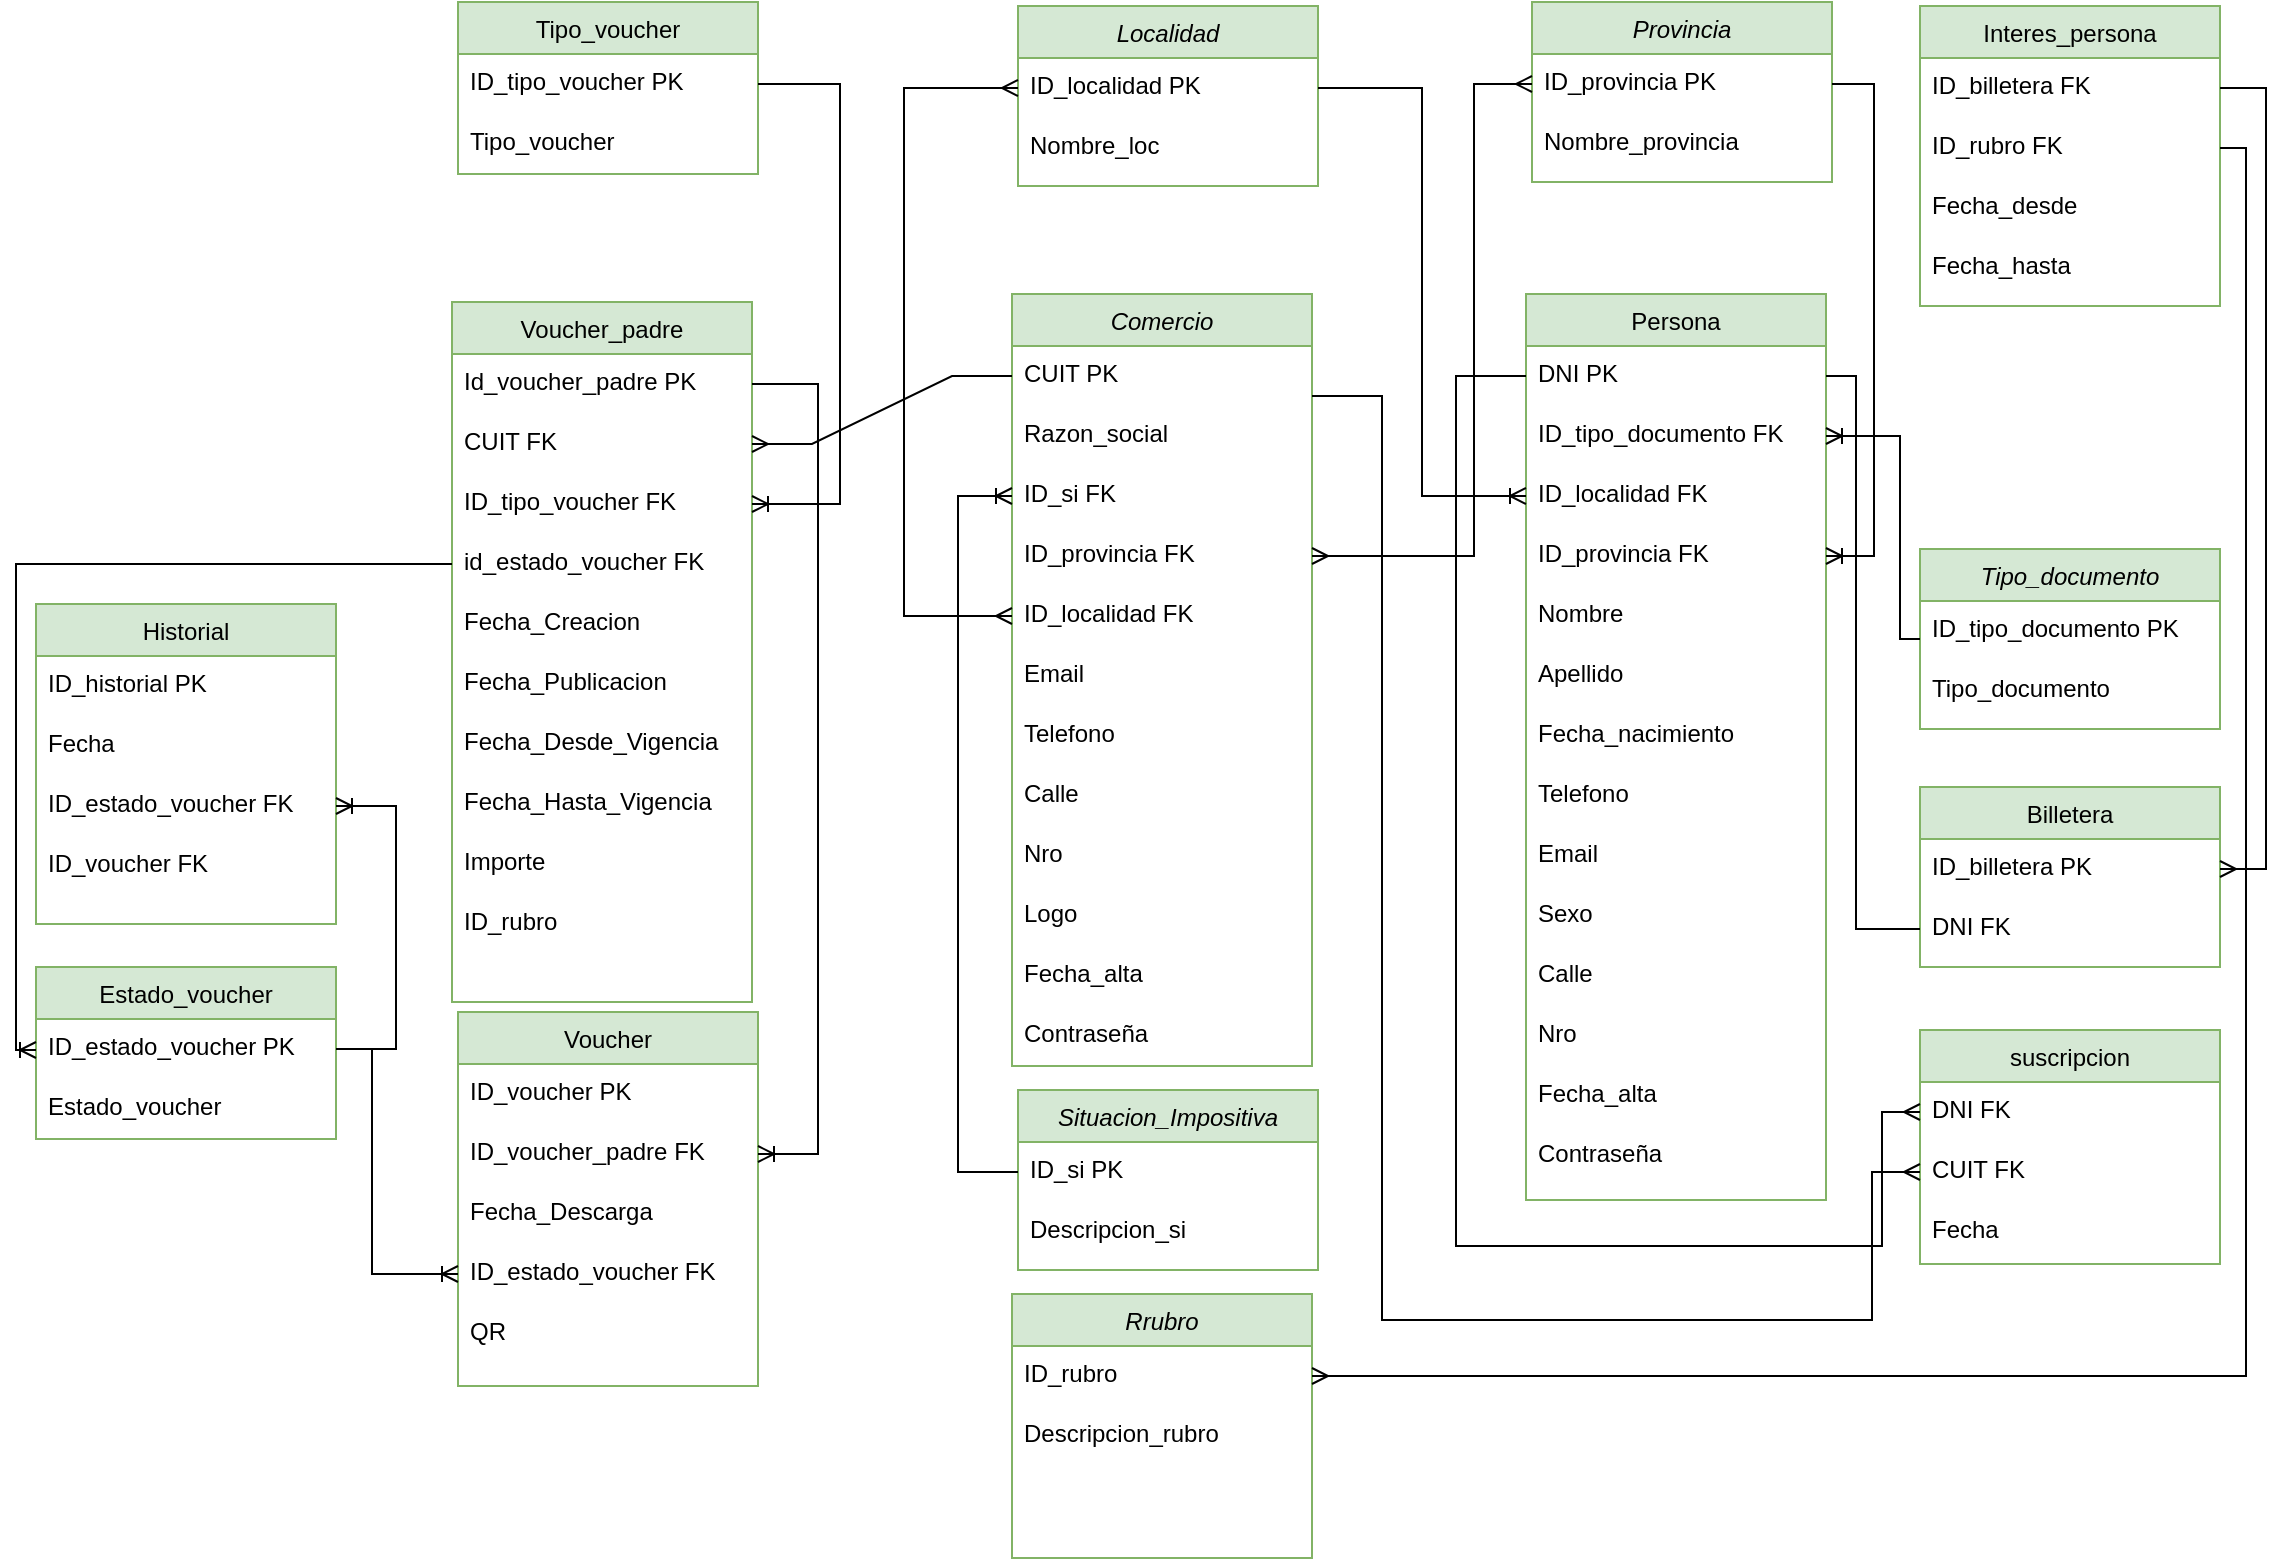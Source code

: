 <mxfile version="20.4.2" type="device" pages="2"><diagram id="C5RBs43oDa-KdzZeNtuy" name="Page-1"><mxGraphModel dx="1447" dy="655" grid="0" gridSize="10" guides="1" tooltips="1" connect="1" arrows="1" fold="1" page="1" pageScale="1" pageWidth="1169" pageHeight="827" math="0" shadow="0"><root><mxCell id="WIyWlLk6GJQsqaUBKTNV-0"/><mxCell id="WIyWlLk6GJQsqaUBKTNV-1" parent="WIyWlLk6GJQsqaUBKTNV-0"/><mxCell id="zkfFHV4jXpPFQw0GAbJ--0" value="Comercio" style="swimlane;fontStyle=2;align=center;verticalAlign=top;childLayout=stackLayout;horizontal=1;startSize=26;horizontalStack=0;resizeParent=1;resizeLast=0;collapsible=1;marginBottom=0;rounded=0;shadow=0;strokeWidth=1;fillColor=#d5e8d4;strokeColor=#82b366;" parent="WIyWlLk6GJQsqaUBKTNV-1" vertex="1"><mxGeometry x="521" y="187" width="150" height="386" as="geometry"><mxRectangle x="230" y="140" width="160" height="26" as="alternateBounds"/></mxGeometry></mxCell><mxCell id="zkfFHV4jXpPFQw0GAbJ--1" value="CUIT PK" style="text;align=left;verticalAlign=top;spacingLeft=4;spacingRight=4;overflow=hidden;rotatable=0;points=[[0,0.5],[1,0.5]];portConstraint=eastwest;" parent="zkfFHV4jXpPFQw0GAbJ--0" vertex="1"><mxGeometry y="26" width="150" height="30" as="geometry"/></mxCell><mxCell id="zkfFHV4jXpPFQw0GAbJ--2" value="Razon_social" style="text;align=left;verticalAlign=top;spacingLeft=4;spacingRight=4;overflow=hidden;rotatable=0;points=[[0,0.5],[1,0.5]];portConstraint=eastwest;rounded=0;shadow=0;html=0;" parent="zkfFHV4jXpPFQw0GAbJ--0" vertex="1"><mxGeometry y="56" width="150" height="30" as="geometry"/></mxCell><mxCell id="zkfFHV4jXpPFQw0GAbJ--5" value="ID_si FK" style="text;align=left;verticalAlign=top;spacingLeft=4;spacingRight=4;overflow=hidden;rotatable=0;points=[[0,0.5],[1,0.5]];portConstraint=eastwest;" parent="zkfFHV4jXpPFQw0GAbJ--0" vertex="1"><mxGeometry y="86" width="150" height="30" as="geometry"/></mxCell><mxCell id="oOIU_OLqM7vwoRdQ1rwQ-13" value="ID_provincia FK" style="text;align=left;verticalAlign=top;spacingLeft=4;spacingRight=4;overflow=hidden;rotatable=0;points=[[0,0.5],[1,0.5]];portConstraint=eastwest;rounded=0;shadow=0;html=0;" parent="zkfFHV4jXpPFQw0GAbJ--0" vertex="1"><mxGeometry y="116" width="150" height="30" as="geometry"/></mxCell><mxCell id="oOIU_OLqM7vwoRdQ1rwQ-14" value="ID_localidad FK&#10;" style="text;align=left;verticalAlign=top;spacingLeft=4;spacingRight=4;overflow=hidden;rotatable=0;points=[[0,0.5],[1,0.5]];portConstraint=eastwest;rounded=0;shadow=0;html=0;" parent="zkfFHV4jXpPFQw0GAbJ--0" vertex="1"><mxGeometry y="146" width="150" height="30" as="geometry"/></mxCell><mxCell id="zkfFHV4jXpPFQw0GAbJ--3" value="Email" style="text;align=left;verticalAlign=top;spacingLeft=4;spacingRight=4;overflow=hidden;rotatable=0;points=[[0,0.5],[1,0.5]];portConstraint=eastwest;rounded=0;shadow=0;html=0;" parent="zkfFHV4jXpPFQw0GAbJ--0" vertex="1"><mxGeometry y="176" width="150" height="30" as="geometry"/></mxCell><mxCell id="oOIU_OLqM7vwoRdQ1rwQ-21" value="Telefono" style="text;align=left;verticalAlign=top;spacingLeft=4;spacingRight=4;overflow=hidden;rotatable=0;points=[[0,0.5],[1,0.5]];portConstraint=eastwest;rounded=0;shadow=0;html=0;" parent="zkfFHV4jXpPFQw0GAbJ--0" vertex="1"><mxGeometry y="206" width="150" height="30" as="geometry"/></mxCell><mxCell id="1Je0ds2KmkEQU9pMsKpX-2" value="Calle" style="text;align=left;verticalAlign=top;spacingLeft=4;spacingRight=4;overflow=hidden;rotatable=0;points=[[0,0.5],[1,0.5]];portConstraint=eastwest;rounded=0;shadow=0;html=0;" parent="zkfFHV4jXpPFQw0GAbJ--0" vertex="1"><mxGeometry y="236" width="150" height="30" as="geometry"/></mxCell><mxCell id="1Je0ds2KmkEQU9pMsKpX-3" value="Nro" style="text;align=left;verticalAlign=top;spacingLeft=4;spacingRight=4;overflow=hidden;rotatable=0;points=[[0,0.5],[1,0.5]];portConstraint=eastwest;rounded=0;shadow=0;html=0;" parent="zkfFHV4jXpPFQw0GAbJ--0" vertex="1"><mxGeometry y="266" width="150" height="30" as="geometry"/></mxCell><mxCell id="1Je0ds2KmkEQU9pMsKpX-1" value="Logo" style="text;align=left;verticalAlign=top;spacingLeft=4;spacingRight=4;overflow=hidden;rotatable=0;points=[[0,0.5],[1,0.5]];portConstraint=eastwest;rounded=0;shadow=0;html=0;" parent="zkfFHV4jXpPFQw0GAbJ--0" vertex="1"><mxGeometry y="296" width="150" height="30" as="geometry"/></mxCell><mxCell id="1Je0ds2KmkEQU9pMsKpX-5" value="Fecha_alta" style="text;align=left;verticalAlign=top;spacingLeft=4;spacingRight=4;overflow=hidden;rotatable=0;points=[[0,0.5],[1,0.5]];portConstraint=eastwest;rounded=0;shadow=0;html=0;" parent="zkfFHV4jXpPFQw0GAbJ--0" vertex="1"><mxGeometry y="326" width="150" height="30" as="geometry"/></mxCell><mxCell id="1Je0ds2KmkEQU9pMsKpX-6" value="Contraseña" style="text;align=left;verticalAlign=top;spacingLeft=4;spacingRight=4;overflow=hidden;rotatable=0;points=[[0,0.5],[1,0.5]];portConstraint=eastwest;rounded=0;shadow=0;html=0;" parent="zkfFHV4jXpPFQw0GAbJ--0" vertex="1"><mxGeometry y="356" width="150" height="30" as="geometry"/></mxCell><mxCell id="zkfFHV4jXpPFQw0GAbJ--6" value="Persona" style="swimlane;fontStyle=0;align=center;verticalAlign=top;childLayout=stackLayout;horizontal=1;startSize=26;horizontalStack=0;resizeParent=1;resizeLast=0;collapsible=1;marginBottom=0;rounded=0;shadow=0;strokeWidth=1;fillColor=#d5e8d4;strokeColor=#82b366;" parent="WIyWlLk6GJQsqaUBKTNV-1" vertex="1"><mxGeometry x="778" y="187" width="150" height="453" as="geometry"><mxRectangle x="130" y="380" width="160" height="26" as="alternateBounds"/></mxGeometry></mxCell><mxCell id="zkfFHV4jXpPFQw0GAbJ--7" value="DNI PK" style="text;align=left;verticalAlign=top;spacingLeft=4;spacingRight=4;overflow=hidden;rotatable=0;points=[[0,0.5],[1,0.5]];portConstraint=eastwest;" parent="zkfFHV4jXpPFQw0GAbJ--6" vertex="1"><mxGeometry y="26" width="150" height="30" as="geometry"/></mxCell><mxCell id="zkfFHV4jXpPFQw0GAbJ--8" value="ID_tipo_documento FK" style="text;align=left;verticalAlign=top;spacingLeft=4;spacingRight=4;overflow=hidden;rotatable=0;points=[[0,0.5],[1,0.5]];portConstraint=eastwest;rounded=0;shadow=0;html=0;" parent="zkfFHV4jXpPFQw0GAbJ--6" vertex="1"><mxGeometry y="56" width="150" height="30" as="geometry"/></mxCell><mxCell id="oOIU_OLqM7vwoRdQ1rwQ-30" value="ID_localidad FK" style="text;align=left;verticalAlign=top;spacingLeft=4;spacingRight=4;overflow=hidden;rotatable=0;points=[[0,0.5],[1,0.5]];portConstraint=eastwest;rounded=0;shadow=0;html=0;" parent="zkfFHV4jXpPFQw0GAbJ--6" vertex="1"><mxGeometry y="86" width="150" height="30" as="geometry"/></mxCell><mxCell id="oOIU_OLqM7vwoRdQ1rwQ-29" value="ID_provincia FK" style="text;align=left;verticalAlign=top;spacingLeft=4;spacingRight=4;overflow=hidden;rotatable=0;points=[[0,0.5],[1,0.5]];portConstraint=eastwest;rounded=0;shadow=0;html=0;" parent="zkfFHV4jXpPFQw0GAbJ--6" vertex="1"><mxGeometry y="116" width="150" height="30" as="geometry"/></mxCell><mxCell id="oOIU_OLqM7vwoRdQ1rwQ-31" value="Nombre" style="text;align=left;verticalAlign=top;spacingLeft=4;spacingRight=4;overflow=hidden;rotatable=0;points=[[0,0.5],[1,0.5]];portConstraint=eastwest;rounded=0;shadow=0;html=0;" parent="zkfFHV4jXpPFQw0GAbJ--6" vertex="1"><mxGeometry y="146" width="150" height="30" as="geometry"/></mxCell><mxCell id="oOIU_OLqM7vwoRdQ1rwQ-32" value="Apellido" style="text;align=left;verticalAlign=top;spacingLeft=4;spacingRight=4;overflow=hidden;rotatable=0;points=[[0,0.5],[1,0.5]];portConstraint=eastwest;rounded=0;shadow=0;html=0;" parent="zkfFHV4jXpPFQw0GAbJ--6" vertex="1"><mxGeometry y="176" width="150" height="30" as="geometry"/></mxCell><mxCell id="1Je0ds2KmkEQU9pMsKpX-10" value="Fecha_nacimiento" style="text;align=left;verticalAlign=top;spacingLeft=4;spacingRight=4;overflow=hidden;rotatable=0;points=[[0,0.5],[1,0.5]];portConstraint=eastwest;rounded=0;shadow=0;html=0;" parent="zkfFHV4jXpPFQw0GAbJ--6" vertex="1"><mxGeometry y="206" width="150" height="30" as="geometry"/></mxCell><mxCell id="1Je0ds2KmkEQU9pMsKpX-8" value="Telefono" style="text;align=left;verticalAlign=top;spacingLeft=4;spacingRight=4;overflow=hidden;rotatable=0;points=[[0,0.5],[1,0.5]];portConstraint=eastwest;rounded=0;shadow=0;html=0;" parent="zkfFHV4jXpPFQw0GAbJ--6" vertex="1"><mxGeometry y="236" width="150" height="30" as="geometry"/></mxCell><mxCell id="1Je0ds2KmkEQU9pMsKpX-9" value="Email" style="text;align=left;verticalAlign=top;spacingLeft=4;spacingRight=4;overflow=hidden;rotatable=0;points=[[0,0.5],[1,0.5]];portConstraint=eastwest;rounded=0;shadow=0;html=0;" parent="zkfFHV4jXpPFQw0GAbJ--6" vertex="1"><mxGeometry y="266" width="150" height="30" as="geometry"/></mxCell><mxCell id="1Je0ds2KmkEQU9pMsKpX-7" value="Sexo" style="text;align=left;verticalAlign=top;spacingLeft=4;spacingRight=4;overflow=hidden;rotatable=0;points=[[0,0.5],[1,0.5]];portConstraint=eastwest;rounded=0;shadow=0;html=0;" parent="zkfFHV4jXpPFQw0GAbJ--6" vertex="1"><mxGeometry y="296" width="150" height="30" as="geometry"/></mxCell><mxCell id="oOIU_OLqM7vwoRdQ1rwQ-28" value="Calle" style="text;align=left;verticalAlign=top;spacingLeft=4;spacingRight=4;overflow=hidden;rotatable=0;points=[[0,0.5],[1,0.5]];portConstraint=eastwest;rounded=0;shadow=0;html=0;" parent="zkfFHV4jXpPFQw0GAbJ--6" vertex="1"><mxGeometry y="326" width="150" height="30" as="geometry"/></mxCell><mxCell id="oOIU_OLqM7vwoRdQ1rwQ-38" value="Nro" style="text;align=left;verticalAlign=top;spacingLeft=4;spacingRight=4;overflow=hidden;rotatable=0;points=[[0,0.5],[1,0.5]];portConstraint=eastwest;rounded=0;shadow=0;html=0;" parent="zkfFHV4jXpPFQw0GAbJ--6" vertex="1"><mxGeometry y="356" width="150" height="30" as="geometry"/></mxCell><mxCell id="1Je0ds2KmkEQU9pMsKpX-12" value="Fecha_alta" style="text;align=left;verticalAlign=top;spacingLeft=4;spacingRight=4;overflow=hidden;rotatable=0;points=[[0,0.5],[1,0.5]];portConstraint=eastwest;rounded=0;shadow=0;html=0;" parent="zkfFHV4jXpPFQw0GAbJ--6" vertex="1"><mxGeometry y="386" width="150" height="30" as="geometry"/></mxCell><mxCell id="1Je0ds2KmkEQU9pMsKpX-11" value="Contraseña" style="text;align=left;verticalAlign=top;spacingLeft=4;spacingRight=4;overflow=hidden;rotatable=0;points=[[0,0.5],[1,0.5]];portConstraint=eastwest;rounded=0;shadow=0;html=0;" parent="zkfFHV4jXpPFQw0GAbJ--6" vertex="1"><mxGeometry y="416" width="150" height="30" as="geometry"/></mxCell><mxCell id="zkfFHV4jXpPFQw0GAbJ--13" value="Voucher" style="swimlane;fontStyle=0;align=center;verticalAlign=top;childLayout=stackLayout;horizontal=1;startSize=26;horizontalStack=0;resizeParent=1;resizeLast=0;collapsible=1;marginBottom=0;rounded=0;shadow=0;strokeWidth=1;fillColor=#d5e8d4;strokeColor=#82b366;" parent="WIyWlLk6GJQsqaUBKTNV-1" vertex="1"><mxGeometry x="244" y="546" width="150" height="187" as="geometry"><mxRectangle x="340" y="380" width="170" height="26" as="alternateBounds"/></mxGeometry></mxCell><mxCell id="oOIU_OLqM7vwoRdQ1rwQ-39" value="ID_voucher PK" style="text;align=left;verticalAlign=top;spacingLeft=4;spacingRight=4;overflow=hidden;rotatable=0;points=[[0,0.5],[1,0.5]];portConstraint=eastwest;rounded=0;shadow=0;html=0;" parent="zkfFHV4jXpPFQw0GAbJ--13" vertex="1"><mxGeometry y="26" width="150" height="30" as="geometry"/></mxCell><mxCell id="oOIU_OLqM7vwoRdQ1rwQ-44" value="ID_voucher_padre FK" style="text;align=left;verticalAlign=top;spacingLeft=4;spacingRight=4;overflow=hidden;rotatable=0;points=[[0,0.5],[1,0.5]];portConstraint=eastwest;rounded=0;shadow=0;html=0;" parent="zkfFHV4jXpPFQw0GAbJ--13" vertex="1"><mxGeometry y="56" width="150" height="30" as="geometry"/></mxCell><mxCell id="oOIU_OLqM7vwoRdQ1rwQ-43" value="Fecha_Descarga" style="text;align=left;verticalAlign=top;spacingLeft=4;spacingRight=4;overflow=hidden;rotatable=0;points=[[0,0.5],[1,0.5]];portConstraint=eastwest;rounded=0;shadow=0;html=0;" parent="zkfFHV4jXpPFQw0GAbJ--13" vertex="1"><mxGeometry y="86" width="150" height="30" as="geometry"/></mxCell><mxCell id="oOIU_OLqM7vwoRdQ1rwQ-48" value="ID_estado_voucher FK" style="text;align=left;verticalAlign=top;spacingLeft=4;spacingRight=4;overflow=hidden;rotatable=0;points=[[0,0.5],[1,0.5]];portConstraint=eastwest;rounded=0;shadow=0;html=0;" parent="zkfFHV4jXpPFQw0GAbJ--13" vertex="1"><mxGeometry y="116" width="150" height="30" as="geometry"/></mxCell><mxCell id="oOIU_OLqM7vwoRdQ1rwQ-47" value="QR" style="text;align=left;verticalAlign=top;spacingLeft=4;spacingRight=4;overflow=hidden;rotatable=0;points=[[0,0.5],[1,0.5]];portConstraint=eastwest;rounded=0;shadow=0;html=0;" parent="zkfFHV4jXpPFQw0GAbJ--13" vertex="1"><mxGeometry y="146" width="150" height="30" as="geometry"/></mxCell><mxCell id="zkfFHV4jXpPFQw0GAbJ--17" value="Tipo_voucher" style="swimlane;fontStyle=0;align=center;verticalAlign=top;childLayout=stackLayout;horizontal=1;startSize=26;horizontalStack=0;resizeParent=1;resizeLast=0;collapsible=1;marginBottom=0;rounded=0;shadow=0;strokeWidth=1;fillColor=#d5e8d4;strokeColor=#82b366;" parent="WIyWlLk6GJQsqaUBKTNV-1" vertex="1"><mxGeometry x="244" y="41" width="150" height="86" as="geometry"><mxRectangle x="550" y="140" width="160" height="26" as="alternateBounds"/></mxGeometry></mxCell><mxCell id="zkfFHV4jXpPFQw0GAbJ--18" value="ID_tipo_voucher PK" style="text;align=left;verticalAlign=top;spacingLeft=4;spacingRight=4;overflow=hidden;rotatable=0;points=[[0,0.5],[1,0.5]];portConstraint=eastwest;" parent="zkfFHV4jXpPFQw0GAbJ--17" vertex="1"><mxGeometry y="26" width="150" height="30" as="geometry"/></mxCell><mxCell id="zkfFHV4jXpPFQw0GAbJ--19" value="Tipo_voucher" style="text;align=left;verticalAlign=top;spacingLeft=4;spacingRight=4;overflow=hidden;rotatable=0;points=[[0,0.5],[1,0.5]];portConstraint=eastwest;rounded=0;shadow=0;html=0;" parent="zkfFHV4jXpPFQw0GAbJ--17" vertex="1"><mxGeometry y="56" width="150" height="30" as="geometry"/></mxCell><mxCell id="oOIU_OLqM7vwoRdQ1rwQ-2" value="Situacion_Impositiva" style="swimlane;fontStyle=2;align=center;verticalAlign=top;childLayout=stackLayout;horizontal=1;startSize=26;horizontalStack=0;resizeParent=1;resizeLast=0;collapsible=1;marginBottom=0;rounded=0;shadow=0;strokeWidth=1;fillColor=#d5e8d4;strokeColor=#82b366;" parent="WIyWlLk6GJQsqaUBKTNV-1" vertex="1"><mxGeometry x="524" y="585" width="150" height="90" as="geometry"><mxRectangle x="230" y="140" width="160" height="26" as="alternateBounds"/></mxGeometry></mxCell><mxCell id="oOIU_OLqM7vwoRdQ1rwQ-3" value="ID_si PK" style="text;align=left;verticalAlign=top;spacingLeft=4;spacingRight=4;overflow=hidden;rotatable=0;points=[[0,0.5],[1,0.5]];portConstraint=eastwest;" parent="oOIU_OLqM7vwoRdQ1rwQ-2" vertex="1"><mxGeometry y="26" width="150" height="30" as="geometry"/></mxCell><mxCell id="oOIU_OLqM7vwoRdQ1rwQ-4" value="Descripcion_si" style="text;align=left;verticalAlign=top;spacingLeft=4;spacingRight=4;overflow=hidden;rotatable=0;points=[[0,0.5],[1,0.5]];portConstraint=eastwest;rounded=0;shadow=0;html=0;" parent="oOIU_OLqM7vwoRdQ1rwQ-2" vertex="1"><mxGeometry y="56" width="150" height="30" as="geometry"/></mxCell><mxCell id="oOIU_OLqM7vwoRdQ1rwQ-15" value="Localidad" style="swimlane;fontStyle=2;align=center;verticalAlign=top;childLayout=stackLayout;horizontal=1;startSize=26;horizontalStack=0;resizeParent=1;resizeLast=0;collapsible=1;marginBottom=0;rounded=0;shadow=0;strokeWidth=1;fillColor=#d5e8d4;strokeColor=#82b366;" parent="WIyWlLk6GJQsqaUBKTNV-1" vertex="1"><mxGeometry x="524" y="43" width="150" height="90" as="geometry"><mxRectangle x="230" y="140" width="160" height="26" as="alternateBounds"/></mxGeometry></mxCell><mxCell id="oOIU_OLqM7vwoRdQ1rwQ-16" value="ID_localidad PK" style="text;align=left;verticalAlign=top;spacingLeft=4;spacingRight=4;overflow=hidden;rotatable=0;points=[[0,0.5],[1,0.5]];portConstraint=eastwest;" parent="oOIU_OLqM7vwoRdQ1rwQ-15" vertex="1"><mxGeometry y="26" width="150" height="30" as="geometry"/></mxCell><mxCell id="oOIU_OLqM7vwoRdQ1rwQ-17" value="Nombre_loc" style="text;align=left;verticalAlign=top;spacingLeft=4;spacingRight=4;overflow=hidden;rotatable=0;points=[[0,0.5],[1,0.5]];portConstraint=eastwest;rounded=0;shadow=0;html=0;" parent="oOIU_OLqM7vwoRdQ1rwQ-15" vertex="1"><mxGeometry y="56" width="150" height="30" as="geometry"/></mxCell><mxCell id="oOIU_OLqM7vwoRdQ1rwQ-18" value="Provincia" style="swimlane;fontStyle=2;align=center;verticalAlign=top;childLayout=stackLayout;horizontal=1;startSize=26;horizontalStack=0;resizeParent=1;resizeLast=0;collapsible=1;marginBottom=0;rounded=0;shadow=0;strokeWidth=1;fillColor=#d5e8d4;strokeColor=#82b366;" parent="WIyWlLk6GJQsqaUBKTNV-1" vertex="1"><mxGeometry x="781" y="41" width="150" height="90" as="geometry"><mxRectangle x="230" y="140" width="160" height="26" as="alternateBounds"/></mxGeometry></mxCell><mxCell id="oOIU_OLqM7vwoRdQ1rwQ-19" value="ID_provincia PK" style="text;align=left;verticalAlign=top;spacingLeft=4;spacingRight=4;overflow=hidden;rotatable=0;points=[[0,0.5],[1,0.5]];portConstraint=eastwest;" parent="oOIU_OLqM7vwoRdQ1rwQ-18" vertex="1"><mxGeometry y="26" width="150" height="30" as="geometry"/></mxCell><mxCell id="oOIU_OLqM7vwoRdQ1rwQ-20" value="Nombre_provincia" style="text;align=left;verticalAlign=top;spacingLeft=4;spacingRight=4;overflow=hidden;rotatable=0;points=[[0,0.5],[1,0.5]];portConstraint=eastwest;rounded=0;shadow=0;html=0;" parent="oOIU_OLqM7vwoRdQ1rwQ-18" vertex="1"><mxGeometry y="56" width="150" height="30" as="geometry"/></mxCell><mxCell id="oOIU_OLqM7vwoRdQ1rwQ-35" value="Tipo_documento" style="swimlane;fontStyle=2;align=center;verticalAlign=top;childLayout=stackLayout;horizontal=1;startSize=26;horizontalStack=0;resizeParent=1;resizeLast=0;collapsible=1;marginBottom=0;rounded=0;shadow=0;strokeWidth=1;fillColor=#d5e8d4;strokeColor=#82b366;" parent="WIyWlLk6GJQsqaUBKTNV-1" vertex="1"><mxGeometry x="975" y="314.5" width="150" height="90" as="geometry"><mxRectangle x="230" y="140" width="160" height="26" as="alternateBounds"/></mxGeometry></mxCell><mxCell id="oOIU_OLqM7vwoRdQ1rwQ-36" value="ID_tipo_documento PK" style="text;align=left;verticalAlign=top;spacingLeft=4;spacingRight=4;overflow=hidden;rotatable=0;points=[[0,0.5],[1,0.5]];portConstraint=eastwest;" parent="oOIU_OLqM7vwoRdQ1rwQ-35" vertex="1"><mxGeometry y="26" width="150" height="30" as="geometry"/></mxCell><mxCell id="oOIU_OLqM7vwoRdQ1rwQ-37" value="Tipo_documento" style="text;align=left;verticalAlign=top;spacingLeft=4;spacingRight=4;overflow=hidden;rotatable=0;points=[[0,0.5],[1,0.5]];portConstraint=eastwest;rounded=0;shadow=0;html=0;" parent="oOIU_OLqM7vwoRdQ1rwQ-35" vertex="1"><mxGeometry y="56" width="150" height="30" as="geometry"/></mxCell><mxCell id="oOIU_OLqM7vwoRdQ1rwQ-51" value="Estado_voucher" style="swimlane;fontStyle=0;align=center;verticalAlign=top;childLayout=stackLayout;horizontal=1;startSize=26;horizontalStack=0;resizeParent=1;resizeLast=0;collapsible=1;marginBottom=0;rounded=0;shadow=0;strokeWidth=1;fillColor=#d5e8d4;strokeColor=#82b366;" parent="WIyWlLk6GJQsqaUBKTNV-1" vertex="1"><mxGeometry x="33" y="523.5" width="150" height="86" as="geometry"><mxRectangle x="550" y="140" width="160" height="26" as="alternateBounds"/></mxGeometry></mxCell><mxCell id="oOIU_OLqM7vwoRdQ1rwQ-52" value="ID_estado_voucher PK" style="text;align=left;verticalAlign=top;spacingLeft=4;spacingRight=4;overflow=hidden;rotatable=0;points=[[0,0.5],[1,0.5]];portConstraint=eastwest;" parent="oOIU_OLqM7vwoRdQ1rwQ-51" vertex="1"><mxGeometry y="26" width="150" height="30" as="geometry"/></mxCell><mxCell id="oOIU_OLqM7vwoRdQ1rwQ-53" value="Estado_voucher" style="text;align=left;verticalAlign=top;spacingLeft=4;spacingRight=4;overflow=hidden;rotatable=0;points=[[0,0.5],[1,0.5]];portConstraint=eastwest;rounded=0;shadow=0;html=0;" parent="oOIU_OLqM7vwoRdQ1rwQ-51" vertex="1"><mxGeometry y="56" width="150" height="30" as="geometry"/></mxCell><mxCell id="oOIU_OLqM7vwoRdQ1rwQ-60" value="Billetera" style="swimlane;fontStyle=0;align=center;verticalAlign=top;childLayout=stackLayout;horizontal=1;startSize=26;horizontalStack=0;resizeParent=1;resizeLast=0;collapsible=1;marginBottom=0;rounded=0;shadow=0;strokeWidth=1;fillColor=#d5e8d4;strokeColor=#82b366;" parent="WIyWlLk6GJQsqaUBKTNV-1" vertex="1"><mxGeometry x="975" y="433.5" width="150" height="90" as="geometry"><mxRectangle x="130" y="380" width="160" height="26" as="alternateBounds"/></mxGeometry></mxCell><mxCell id="oOIU_OLqM7vwoRdQ1rwQ-61" value="ID_billetera PK" style="text;align=left;verticalAlign=top;spacingLeft=4;spacingRight=4;overflow=hidden;rotatable=0;points=[[0,0.5],[1,0.5]];portConstraint=eastwest;" parent="oOIU_OLqM7vwoRdQ1rwQ-60" vertex="1"><mxGeometry y="26" width="150" height="30" as="geometry"/></mxCell><mxCell id="oOIU_OLqM7vwoRdQ1rwQ-62" value="DNI FK" style="text;align=left;verticalAlign=top;spacingLeft=4;spacingRight=4;overflow=hidden;rotatable=0;points=[[0,0.5],[1,0.5]];portConstraint=eastwest;rounded=0;shadow=0;html=0;" parent="oOIU_OLqM7vwoRdQ1rwQ-60" vertex="1"><mxGeometry y="56" width="150" height="30" as="geometry"/></mxCell><mxCell id="1Je0ds2KmkEQU9pMsKpX-13" value="Voucher_padre" style="swimlane;fontStyle=0;align=center;verticalAlign=top;childLayout=stackLayout;horizontal=1;startSize=26;horizontalStack=0;resizeParent=1;resizeLast=0;collapsible=1;marginBottom=0;rounded=0;shadow=0;strokeWidth=1;fillColor=#d5e8d4;strokeColor=#82b366;" parent="WIyWlLk6GJQsqaUBKTNV-1" vertex="1"><mxGeometry x="241" y="191" width="150" height="350" as="geometry"><mxRectangle x="340" y="380" width="170" height="26" as="alternateBounds"/></mxGeometry></mxCell><mxCell id="1Je0ds2KmkEQU9pMsKpX-14" value="Id_voucher_padre PK" style="text;align=left;verticalAlign=top;spacingLeft=4;spacingRight=4;overflow=hidden;rotatable=0;points=[[0,0.5],[1,0.5]];portConstraint=eastwest;rounded=0;shadow=0;html=0;" parent="1Je0ds2KmkEQU9pMsKpX-13" vertex="1"><mxGeometry y="26" width="150" height="30" as="geometry"/></mxCell><mxCell id="1Je0ds2KmkEQU9pMsKpX-15" value="CUIT FK" style="text;align=left;verticalAlign=top;spacingLeft=4;spacingRight=4;overflow=hidden;rotatable=0;points=[[0,0.5],[1,0.5]];portConstraint=eastwest;rounded=0;shadow=0;html=0;" parent="1Je0ds2KmkEQU9pMsKpX-13" vertex="1"><mxGeometry y="56" width="150" height="30" as="geometry"/></mxCell><mxCell id="1Je0ds2KmkEQU9pMsKpX-16" value="ID_tipo_voucher FK" style="text;align=left;verticalAlign=top;spacingLeft=4;spacingRight=4;overflow=hidden;rotatable=0;points=[[0,0.5],[1,0.5]];portConstraint=eastwest;rounded=0;shadow=0;html=0;" parent="1Je0ds2KmkEQU9pMsKpX-13" vertex="1"><mxGeometry y="86" width="150" height="30" as="geometry"/></mxCell><mxCell id="1Je0ds2KmkEQU9pMsKpX-17" value="id_estado_voucher FK" style="text;align=left;verticalAlign=top;spacingLeft=4;spacingRight=4;overflow=hidden;rotatable=0;points=[[0,0.5],[1,0.5]];portConstraint=eastwest;rounded=0;shadow=0;html=0;" parent="1Je0ds2KmkEQU9pMsKpX-13" vertex="1"><mxGeometry y="116" width="150" height="30" as="geometry"/></mxCell><mxCell id="1Je0ds2KmkEQU9pMsKpX-18" value="Fecha_Creacion" style="text;align=left;verticalAlign=top;spacingLeft=4;spacingRight=4;overflow=hidden;rotatable=0;points=[[0,0.5],[1,0.5]];portConstraint=eastwest;rounded=0;shadow=0;html=0;" parent="1Je0ds2KmkEQU9pMsKpX-13" vertex="1"><mxGeometry y="146" width="150" height="30" as="geometry"/></mxCell><mxCell id="1Je0ds2KmkEQU9pMsKpX-19" value="Fecha_Publicacion" style="text;align=left;verticalAlign=top;spacingLeft=4;spacingRight=4;overflow=hidden;rotatable=0;points=[[0,0.5],[1,0.5]];portConstraint=eastwest;rounded=0;shadow=0;html=0;" parent="1Je0ds2KmkEQU9pMsKpX-13" vertex="1"><mxGeometry y="176" width="150" height="30" as="geometry"/></mxCell><mxCell id="1Je0ds2KmkEQU9pMsKpX-20" value="Fecha_Desde_Vigencia" style="text;align=left;verticalAlign=top;spacingLeft=4;spacingRight=4;overflow=hidden;rotatable=0;points=[[0,0.5],[1,0.5]];portConstraint=eastwest;rounded=0;shadow=0;html=0;" parent="1Je0ds2KmkEQU9pMsKpX-13" vertex="1"><mxGeometry y="206" width="150" height="30" as="geometry"/></mxCell><mxCell id="1Je0ds2KmkEQU9pMsKpX-21" value="Fecha_Hasta_Vigencia" style="text;align=left;verticalAlign=top;spacingLeft=4;spacingRight=4;overflow=hidden;rotatable=0;points=[[0,0.5],[1,0.5]];portConstraint=eastwest;rounded=0;shadow=0;html=0;" parent="1Je0ds2KmkEQU9pMsKpX-13" vertex="1"><mxGeometry y="236" width="150" height="30" as="geometry"/></mxCell><mxCell id="1Je0ds2KmkEQU9pMsKpX-22" value="Importe" style="text;align=left;verticalAlign=top;spacingLeft=4;spacingRight=4;overflow=hidden;rotatable=0;points=[[0,0.5],[1,0.5]];portConstraint=eastwest;rounded=0;shadow=0;html=0;" parent="1Je0ds2KmkEQU9pMsKpX-13" vertex="1"><mxGeometry y="266" width="150" height="30" as="geometry"/></mxCell><mxCell id="v4KfwVMo4x5SHBoQzAWg-0" value="ID_rubro" style="text;align=left;verticalAlign=top;spacingLeft=4;spacingRight=4;overflow=hidden;rotatable=0;points=[[0,0.5],[1,0.5]];portConstraint=eastwest;rounded=0;shadow=0;html=0;" vertex="1" parent="1Je0ds2KmkEQU9pMsKpX-13"><mxGeometry y="296" width="150" height="30" as="geometry"/></mxCell><mxCell id="1Je0ds2KmkEQU9pMsKpX-23" value="Historial" style="swimlane;fontStyle=0;align=center;verticalAlign=top;childLayout=stackLayout;horizontal=1;startSize=26;horizontalStack=0;resizeParent=1;resizeLast=0;collapsible=1;marginBottom=0;rounded=0;shadow=0;strokeWidth=1;fillColor=#d5e8d4;strokeColor=#82b366;" parent="WIyWlLk6GJQsqaUBKTNV-1" vertex="1"><mxGeometry x="33" y="342" width="150" height="160" as="geometry"><mxRectangle x="130" y="380" width="160" height="26" as="alternateBounds"/></mxGeometry></mxCell><mxCell id="1Je0ds2KmkEQU9pMsKpX-24" value="ID_historial PK" style="text;align=left;verticalAlign=top;spacingLeft=4;spacingRight=4;overflow=hidden;rotatable=0;points=[[0,0.5],[1,0.5]];portConstraint=eastwest;" parent="1Je0ds2KmkEQU9pMsKpX-23" vertex="1"><mxGeometry y="26" width="150" height="30" as="geometry"/></mxCell><mxCell id="1Je0ds2KmkEQU9pMsKpX-25" value="Fecha" style="text;align=left;verticalAlign=top;spacingLeft=4;spacingRight=4;overflow=hidden;rotatable=0;points=[[0,0.5],[1,0.5]];portConstraint=eastwest;rounded=0;shadow=0;html=0;" parent="1Je0ds2KmkEQU9pMsKpX-23" vertex="1"><mxGeometry y="56" width="150" height="30" as="geometry"/></mxCell><mxCell id="1Je0ds2KmkEQU9pMsKpX-27" value="ID_estado_voucher FK" style="text;align=left;verticalAlign=top;spacingLeft=4;spacingRight=4;overflow=hidden;rotatable=0;points=[[0,0.5],[1,0.5]];portConstraint=eastwest;rounded=0;shadow=0;html=0;" parent="1Je0ds2KmkEQU9pMsKpX-23" vertex="1"><mxGeometry y="86" width="150" height="30" as="geometry"/></mxCell><mxCell id="1Je0ds2KmkEQU9pMsKpX-26" value="ID_voucher FK" style="text;align=left;verticalAlign=top;spacingLeft=4;spacingRight=4;overflow=hidden;rotatable=0;points=[[0,0.5],[1,0.5]];portConstraint=eastwest;rounded=0;shadow=0;html=0;" parent="1Je0ds2KmkEQU9pMsKpX-23" vertex="1"><mxGeometry y="116" width="150" height="30" as="geometry"/></mxCell><mxCell id="YhfquVz9VV15-FA5rdBu-0" value="" style="edgeStyle=elbowEdgeStyle;fontSize=12;html=1;endArrow=ERoneToMany;rounded=0;" parent="WIyWlLk6GJQsqaUBKTNV-1" source="oOIU_OLqM7vwoRdQ1rwQ-35" target="zkfFHV4jXpPFQw0GAbJ--8" edge="1"><mxGeometry width="100" height="100" relative="1" as="geometry"><mxPoint x="658" y="464" as="sourcePoint"/><mxPoint x="758" y="364" as="targetPoint"/><Array as="points"><mxPoint x="965" y="307"/></Array></mxGeometry></mxCell><mxCell id="YhfquVz9VV15-FA5rdBu-1" value="" style="edgeStyle=elbowEdgeStyle;fontSize=12;html=1;endArrow=ERoneToMany;rounded=0;" parent="WIyWlLk6GJQsqaUBKTNV-1" source="oOIU_OLqM7vwoRdQ1rwQ-19" target="oOIU_OLqM7vwoRdQ1rwQ-29" edge="1"><mxGeometry width="100" height="100" relative="1" as="geometry"><mxPoint x="658" y="254" as="sourcePoint"/><mxPoint x="758" y="154" as="targetPoint"/><Array as="points"><mxPoint x="952" y="198"/></Array></mxGeometry></mxCell><mxCell id="YhfquVz9VV15-FA5rdBu-2" value="" style="edgeStyle=elbowEdgeStyle;fontSize=12;html=1;endArrow=ERoneToMany;rounded=0;" parent="WIyWlLk6GJQsqaUBKTNV-1" source="oOIU_OLqM7vwoRdQ1rwQ-16" target="oOIU_OLqM7vwoRdQ1rwQ-30" edge="1"><mxGeometry width="100" height="100" relative="1" as="geometry"><mxPoint x="658" y="359" as="sourcePoint"/><mxPoint x="758" y="259" as="targetPoint"/></mxGeometry></mxCell><mxCell id="0hYl9gbYhXbl_xRZxbvR-0" value="" style="edgeStyle=elbowEdgeStyle;fontSize=12;html=1;endArrow=ERmany;startArrow=ERmany;rounded=0;" parent="WIyWlLk6GJQsqaUBKTNV-1" source="oOIU_OLqM7vwoRdQ1rwQ-13" target="oOIU_OLqM7vwoRdQ1rwQ-19" edge="1"><mxGeometry width="100" height="100" relative="1" as="geometry"><mxPoint x="658" y="225" as="sourcePoint"/><mxPoint x="758" y="125" as="targetPoint"/><Array as="points"><mxPoint x="752" y="198"/></Array></mxGeometry></mxCell><mxCell id="0hYl9gbYhXbl_xRZxbvR-1" value="" style="edgeStyle=elbowEdgeStyle;fontSize=12;html=1;endArrow=ERmany;startArrow=ERmany;rounded=0;" parent="WIyWlLk6GJQsqaUBKTNV-1" source="oOIU_OLqM7vwoRdQ1rwQ-14" target="oOIU_OLqM7vwoRdQ1rwQ-16" edge="1"><mxGeometry width="100" height="100" relative="1" as="geometry"><mxPoint x="674" y="376" as="sourcePoint"/><mxPoint x="791" y="96" as="targetPoint"/><Array as="points"><mxPoint x="467" y="235"/></Array></mxGeometry></mxCell><mxCell id="0hYl9gbYhXbl_xRZxbvR-2" value="" style="edgeStyle=elbowEdgeStyle;fontSize=12;html=1;endArrow=ERoneToMany;rounded=0;" parent="WIyWlLk6GJQsqaUBKTNV-1" source="oOIU_OLqM7vwoRdQ1rwQ-3" target="zkfFHV4jXpPFQw0GAbJ--5" edge="1"><mxGeometry width="100" height="100" relative="1" as="geometry"><mxPoint x="608" y="541" as="sourcePoint"/><mxPoint x="708" y="441" as="targetPoint"/><Array as="points"><mxPoint x="494" y="491"/></Array></mxGeometry></mxCell><mxCell id="8bt6YIx1YB7e_wCD4dfY-0" value="" style="edgeStyle=elbowEdgeStyle;fontSize=12;html=1;endArrow=ERoneToMany;rounded=0;" parent="WIyWlLk6GJQsqaUBKTNV-1" source="zkfFHV4jXpPFQw0GAbJ--18" target="1Je0ds2KmkEQU9pMsKpX-16" edge="1"><mxGeometry width="100" height="100" relative="1" as="geometry"><mxPoint x="608" y="250" as="sourcePoint"/><mxPoint x="708" y="150" as="targetPoint"/><Array as="points"><mxPoint x="435" y="185"/></Array></mxGeometry></mxCell><mxCell id="8bt6YIx1YB7e_wCD4dfY-1" value="" style="edgeStyle=orthogonalEdgeStyle;fontSize=12;html=1;endArrow=ERoneToMany;rounded=0;" parent="WIyWlLk6GJQsqaUBKTNV-1" source="1Je0ds2KmkEQU9pMsKpX-17" target="oOIU_OLqM7vwoRdQ1rwQ-52" edge="1"><mxGeometry width="100" height="100" relative="1" as="geometry"><mxPoint x="401" y="355" as="sourcePoint"/><mxPoint x="501" y="255" as="targetPoint"/><Array as="points"><mxPoint x="23" y="322"/><mxPoint x="23" y="565"/></Array></mxGeometry></mxCell><mxCell id="ne5cmeiI0cr6L-MLRwKo-0" value="" style="edgeStyle=entityRelationEdgeStyle;fontSize=12;html=1;endArrow=ERoneToMany;rounded=0;" parent="WIyWlLk6GJQsqaUBKTNV-1" source="oOIU_OLqM7vwoRdQ1rwQ-52" target="1Je0ds2KmkEQU9pMsKpX-27" edge="1"><mxGeometry width="100" height="100" relative="1" as="geometry"><mxPoint x="401" y="460" as="sourcePoint"/><mxPoint x="501" y="360" as="targetPoint"/></mxGeometry></mxCell><mxCell id="ne5cmeiI0cr6L-MLRwKo-3" value="" style="edgeStyle=entityRelationEdgeStyle;fontSize=12;html=1;endArrow=ERmany;rounded=0;" parent="WIyWlLk6GJQsqaUBKTNV-1" source="zkfFHV4jXpPFQw0GAbJ--1" target="1Je0ds2KmkEQU9pMsKpX-15" edge="1"><mxGeometry width="100" height="100" relative="1" as="geometry"><mxPoint x="313" y="520" as="sourcePoint"/><mxPoint x="501" y="465" as="targetPoint"/></mxGeometry></mxCell><mxCell id="ne5cmeiI0cr6L-MLRwKo-4" value="" style="edgeStyle=entityRelationEdgeStyle;fontSize=12;html=1;endArrow=ERoneToMany;rounded=0;" parent="WIyWlLk6GJQsqaUBKTNV-1" source="1Je0ds2KmkEQU9pMsKpX-14" target="oOIU_OLqM7vwoRdQ1rwQ-44" edge="1"><mxGeometry width="100" height="100" relative="1" as="geometry"><mxPoint x="401" y="460" as="sourcePoint"/><mxPoint x="501" y="360" as="targetPoint"/></mxGeometry></mxCell><mxCell id="ne5cmeiI0cr6L-MLRwKo-5" value="" style="edgeStyle=elbowEdgeStyle;fontSize=12;html=1;endArrow=ERoneToMany;rounded=0;" parent="WIyWlLk6GJQsqaUBKTNV-1" source="oOIU_OLqM7vwoRdQ1rwQ-52" edge="1"><mxGeometry width="100" height="100" relative="1" as="geometry"><mxPoint x="401" y="565" as="sourcePoint"/><mxPoint x="244" y="677" as="targetPoint"/><Array as="points"><mxPoint x="201" y="602"/><mxPoint x="201" y="626"/></Array></mxGeometry></mxCell><mxCell id="OEpbL7MtaxrNC1qThnpr-0" value="" style="edgeStyle=orthogonalEdgeStyle;fontSize=12;html=1;endArrow=none;startArrow=none;rounded=0;endFill=0;startFill=0;" parent="WIyWlLk6GJQsqaUBKTNV-1" source="oOIU_OLqM7vwoRdQ1rwQ-62" target="zkfFHV4jXpPFQw0GAbJ--7" edge="1"><mxGeometry width="100" height="100" relative="1" as="geometry"><mxPoint x="758" y="408" as="sourcePoint"/><mxPoint x="858" y="308" as="targetPoint"/><Array as="points"><mxPoint x="943" y="505"/><mxPoint x="943" y="228"/></Array></mxGeometry></mxCell><mxCell id="v4KfwVMo4x5SHBoQzAWg-1" value="Rrubro" style="swimlane;fontStyle=2;align=center;verticalAlign=top;childLayout=stackLayout;horizontal=1;startSize=26;horizontalStack=0;resizeParent=1;resizeLast=0;collapsible=1;marginBottom=0;rounded=0;shadow=0;strokeWidth=1;fillColor=#d5e8d4;strokeColor=#82b366;" vertex="1" parent="WIyWlLk6GJQsqaUBKTNV-1"><mxGeometry x="521" y="687" width="150" height="132" as="geometry"><mxRectangle x="230" y="140" width="160" height="26" as="alternateBounds"/></mxGeometry></mxCell><mxCell id="v4KfwVMo4x5SHBoQzAWg-2" value="ID_rubro" style="text;align=left;verticalAlign=top;spacingLeft=4;spacingRight=4;overflow=hidden;rotatable=0;points=[[0,0.5],[1,0.5]];portConstraint=eastwest;" vertex="1" parent="v4KfwVMo4x5SHBoQzAWg-1"><mxGeometry y="26" width="150" height="30" as="geometry"/></mxCell><mxCell id="v4KfwVMo4x5SHBoQzAWg-3" value="Descripcion_rubro" style="text;align=left;verticalAlign=top;spacingLeft=4;spacingRight=4;overflow=hidden;rotatable=0;points=[[0,0.5],[1,0.5]];portConstraint=eastwest;rounded=0;shadow=0;html=0;" vertex="1" parent="v4KfwVMo4x5SHBoQzAWg-1"><mxGeometry y="56" width="150" height="30" as="geometry"/></mxCell><mxCell id="v4KfwVMo4x5SHBoQzAWg-4" value="Interes_persona" style="swimlane;fontStyle=0;align=center;verticalAlign=top;childLayout=stackLayout;horizontal=1;startSize=26;horizontalStack=0;resizeParent=1;resizeLast=0;collapsible=1;marginBottom=0;rounded=0;shadow=0;strokeWidth=1;fillColor=#d5e8d4;strokeColor=#82b366;" vertex="1" parent="WIyWlLk6GJQsqaUBKTNV-1"><mxGeometry x="975" y="43" width="150" height="150" as="geometry"><mxRectangle x="340" y="380" width="170" height="26" as="alternateBounds"/></mxGeometry></mxCell><mxCell id="v4KfwVMo4x5SHBoQzAWg-5" value="ID_billetera FK" style="text;align=left;verticalAlign=top;spacingLeft=4;spacingRight=4;overflow=hidden;rotatable=0;points=[[0,0.5],[1,0.5]];portConstraint=eastwest;rounded=0;shadow=0;html=0;" vertex="1" parent="v4KfwVMo4x5SHBoQzAWg-4"><mxGeometry y="26" width="150" height="30" as="geometry"/></mxCell><mxCell id="v4KfwVMo4x5SHBoQzAWg-6" value="ID_rubro FK" style="text;align=left;verticalAlign=top;spacingLeft=4;spacingRight=4;overflow=hidden;rotatable=0;points=[[0,0.5],[1,0.5]];portConstraint=eastwest;rounded=0;shadow=0;html=0;" vertex="1" parent="v4KfwVMo4x5SHBoQzAWg-4"><mxGeometry y="56" width="150" height="30" as="geometry"/></mxCell><mxCell id="v4KfwVMo4x5SHBoQzAWg-7" value="Fecha_desde" style="text;align=left;verticalAlign=top;spacingLeft=4;spacingRight=4;overflow=hidden;rotatable=0;points=[[0,0.5],[1,0.5]];portConstraint=eastwest;rounded=0;shadow=0;html=0;" vertex="1" parent="v4KfwVMo4x5SHBoQzAWg-4"><mxGeometry y="86" width="150" height="30" as="geometry"/></mxCell><mxCell id="v4KfwVMo4x5SHBoQzAWg-8" value="Fecha_hasta" style="text;align=left;verticalAlign=top;spacingLeft=4;spacingRight=4;overflow=hidden;rotatable=0;points=[[0,0.5],[1,0.5]];portConstraint=eastwest;rounded=0;shadow=0;html=0;" vertex="1" parent="v4KfwVMo4x5SHBoQzAWg-4"><mxGeometry y="116" width="150" height="30" as="geometry"/></mxCell><mxCell id="v4KfwVMo4x5SHBoQzAWg-10" value="suscripcion" style="swimlane;fontStyle=0;align=center;verticalAlign=top;childLayout=stackLayout;horizontal=1;startSize=26;horizontalStack=0;resizeParent=1;resizeLast=0;collapsible=1;marginBottom=0;rounded=0;shadow=0;strokeWidth=1;fillColor=#d5e8d4;strokeColor=#82b366;" vertex="1" parent="WIyWlLk6GJQsqaUBKTNV-1"><mxGeometry x="975" y="555" width="150" height="117" as="geometry"><mxRectangle x="340" y="380" width="170" height="26" as="alternateBounds"/></mxGeometry></mxCell><mxCell id="v4KfwVMo4x5SHBoQzAWg-11" value="DNI FK" style="text;align=left;verticalAlign=top;spacingLeft=4;spacingRight=4;overflow=hidden;rotatable=0;points=[[0,0.5],[1,0.5]];portConstraint=eastwest;rounded=0;shadow=0;html=0;" vertex="1" parent="v4KfwVMo4x5SHBoQzAWg-10"><mxGeometry y="26" width="150" height="30" as="geometry"/></mxCell><mxCell id="v4KfwVMo4x5SHBoQzAWg-12" value="CUIT FK" style="text;align=left;verticalAlign=top;spacingLeft=4;spacingRight=4;overflow=hidden;rotatable=0;points=[[0,0.5],[1,0.5]];portConstraint=eastwest;rounded=0;shadow=0;html=0;" vertex="1" parent="v4KfwVMo4x5SHBoQzAWg-10"><mxGeometry y="56" width="150" height="30" as="geometry"/></mxCell><mxCell id="v4KfwVMo4x5SHBoQzAWg-13" value="Fecha" style="text;align=left;verticalAlign=top;spacingLeft=4;spacingRight=4;overflow=hidden;rotatable=0;points=[[0,0.5],[1,0.5]];portConstraint=eastwest;rounded=0;shadow=0;html=0;" vertex="1" parent="v4KfwVMo4x5SHBoQzAWg-10"><mxGeometry y="86" width="150" height="30" as="geometry"/></mxCell><mxCell id="v4KfwVMo4x5SHBoQzAWg-17" value="" style="edgeStyle=orthogonalEdgeStyle;fontSize=12;html=1;endArrow=none;startArrow=ERmany;rounded=0;endFill=0;startFill=0;" edge="1" parent="WIyWlLk6GJQsqaUBKTNV-1" source="v4KfwVMo4x5SHBoQzAWg-11" target="zkfFHV4jXpPFQw0GAbJ--7"><mxGeometry width="100" height="100" relative="1" as="geometry"><mxPoint x="438" y="472" as="sourcePoint"/><mxPoint x="538" y="372" as="targetPoint"/><Array as="points"><mxPoint x="956" y="596"/><mxPoint x="956" y="663"/><mxPoint x="743" y="663"/><mxPoint x="743" y="228"/></Array></mxGeometry></mxCell><mxCell id="v4KfwVMo4x5SHBoQzAWg-18" value="" style="edgeStyle=orthogonalEdgeStyle;fontSize=12;html=1;endArrow=none;startArrow=ERmany;rounded=0;startFill=0;endFill=0;" edge="1" parent="WIyWlLk6GJQsqaUBKTNV-1" source="v4KfwVMo4x5SHBoQzAWg-12" target="zkfFHV4jXpPFQw0GAbJ--1"><mxGeometry width="100" height="100" relative="1" as="geometry"><mxPoint x="985" y="606" as="sourcePoint"/><mxPoint x="788" y="238" as="targetPoint"/><Array as="points"><mxPoint x="951" y="626"/><mxPoint x="951" y="700"/><mxPoint x="706" y="700"/><mxPoint x="706" y="238"/></Array></mxGeometry></mxCell><mxCell id="v4KfwVMo4x5SHBoQzAWg-21" value="" style="edgeStyle=orthogonalEdgeStyle;fontSize=12;html=1;endArrow=none;startArrow=ERmany;rounded=0;endFill=0;" edge="1" parent="WIyWlLk6GJQsqaUBKTNV-1" source="v4KfwVMo4x5SHBoQzAWg-2" target="v4KfwVMo4x5SHBoQzAWg-6"><mxGeometry width="100" height="100" relative="1" as="geometry"><mxPoint x="438" y="472" as="sourcePoint"/><mxPoint x="538" y="372" as="targetPoint"/><Array as="points"><mxPoint x="1138" y="728"/><mxPoint x="1138" y="114"/></Array></mxGeometry></mxCell><mxCell id="v4KfwVMo4x5SHBoQzAWg-23" value="" style="edgeStyle=orthogonalEdgeStyle;fontSize=12;html=1;endArrow=none;startArrow=ERmany;rounded=0;endFill=0;startFill=0;" edge="1" parent="WIyWlLk6GJQsqaUBKTNV-1" source="oOIU_OLqM7vwoRdQ1rwQ-61" target="v4KfwVMo4x5SHBoQzAWg-5"><mxGeometry width="100" height="100" relative="1" as="geometry"><mxPoint x="681" y="738" as="sourcePoint"/><mxPoint x="1135" y="124" as="targetPoint"/><Array as="points"><mxPoint x="1148" y="475"/><mxPoint x="1148" y="84"/></Array></mxGeometry></mxCell></root></mxGraphModel></diagram><diagram id="S2J9i0NQG5MJp1Vv_5ln" name="DER"><mxGraphModel dx="2254" dy="491" grid="1" gridSize="10" guides="1" tooltips="1" connect="1" arrows="1" fold="1" page="1" pageScale="1" pageWidth="1169" pageHeight="827" math="0" shadow="0"><root><mxCell id="0"/><mxCell id="1" parent="0"/><mxCell id="niiq8TWoKdZn50R5vLHU-1" value="Comercio" style="whiteSpace=wrap;html=1;align=center;" parent="1" vertex="1"><mxGeometry x="135" y="170" width="100" height="40" as="geometry"/></mxCell><mxCell id="niiq8TWoKdZn50R5vLHU-2" value="Persona" style="whiteSpace=wrap;html=1;align=center;" parent="1" vertex="1"><mxGeometry x="660" y="320" width="100" height="40" as="geometry"/></mxCell><mxCell id="niiq8TWoKdZn50R5vLHU-3" value="Voucher" style="whiteSpace=wrap;html=1;align=center;" parent="1" vertex="1"><mxGeometry x="-326" y="610.5" width="100" height="40" as="geometry"/></mxCell><mxCell id="AMk4l6E7DG8F_jG82lQe-2" value="Apellido" style="ellipse;whiteSpace=wrap;html=1;align=center;" parent="1" vertex="1"><mxGeometry x="860" y="290" width="70" height="28" as="geometry"/></mxCell><mxCell id="AMk4l6E7DG8F_jG82lQe-3" value="DNI" style="ellipse;whiteSpace=wrap;html=1;align=center;fillColor=#d5e8d4;strokeColor=#82b366;" parent="1" vertex="1"><mxGeometry x="860" y="212.5" width="70" height="28" as="geometry"/></mxCell><mxCell id="AMk4l6E7DG8F_jG82lQe-4" value="Logo" style="ellipse;whiteSpace=wrap;html=1;align=center;" parent="1" vertex="1"><mxGeometry x="-30" y="284" width="70" height="28" as="geometry"/></mxCell><mxCell id="x0P5HQGqkyILcZvUlbSw-2" value="Nombre" style="ellipse;whiteSpace=wrap;html=1;align=center;" parent="1" vertex="1"><mxGeometry x="860" y="250" width="70" height="28" as="geometry"/></mxCell><mxCell id="x0P5HQGqkyILcZvUlbSw-4" value="Fecha_nacimiento" style="ellipse;whiteSpace=wrap;html=1;align=center;" parent="1" vertex="1"><mxGeometry x="860" y="438" width="70" height="28" as="geometry"/></mxCell><mxCell id="x0P5HQGqkyILcZvUlbSw-5" value="Contraseña" style="ellipse;whiteSpace=wrap;html=1;align=center;" parent="1" vertex="1"><mxGeometry x="860" y="399" width="70" height="28" as="geometry"/></mxCell><mxCell id="x0P5HQGqkyILcZvUlbSw-6" value="Telefono" style="ellipse;whiteSpace=wrap;html=1;align=center;" parent="1" vertex="1"><mxGeometry x="860" y="360" width="70" height="28" as="geometry"/></mxCell><mxCell id="x0P5HQGqkyILcZvUlbSw-7" value="Email" style="ellipse;whiteSpace=wrap;html=1;align=center;" parent="1" vertex="1"><mxGeometry x="860" y="325" width="70" height="28" as="geometry"/></mxCell><mxCell id="x0P5HQGqkyILcZvUlbSw-8" value="" style="endArrow=none;html=1;rounded=0;" parent="1" source="x0P5HQGqkyILcZvUlbSw-2" target="niiq8TWoKdZn50R5vLHU-2" edge="1"><mxGeometry relative="1" as="geometry"><mxPoint x="340" y="150" as="sourcePoint"/><mxPoint x="500" y="150" as="targetPoint"/></mxGeometry></mxCell><mxCell id="x0P5HQGqkyILcZvUlbSw-9" value="" style="endArrow=none;html=1;rounded=0;" parent="1" source="AMk4l6E7DG8F_jG82lQe-3" target="niiq8TWoKdZn50R5vLHU-2" edge="1"><mxGeometry relative="1" as="geometry"><mxPoint x="350" y="160" as="sourcePoint"/><mxPoint x="510" y="160" as="targetPoint"/></mxGeometry></mxCell><mxCell id="x0P5HQGqkyILcZvUlbSw-11" value="" style="endArrow=none;html=1;rounded=0;" parent="1" source="niiq8TWoKdZn50R5vLHU-1" target="AMk4l6E7DG8F_jG82lQe-4" edge="1"><mxGeometry relative="1" as="geometry"><mxPoint x="315" y="260" as="sourcePoint"/><mxPoint x="475" y="260" as="targetPoint"/></mxGeometry></mxCell><mxCell id="x0P5HQGqkyILcZvUlbSw-13" value="" style="endArrow=none;html=1;rounded=0;" parent="1" source="niiq8TWoKdZn50R5vLHU-1" target="zZzZQXMOrej682l7loo5-102" edge="1"><mxGeometry relative="1" as="geometry"><mxPoint x="335" y="280" as="sourcePoint"/><mxPoint x="65.518" y="168.276" as="targetPoint"/></mxGeometry></mxCell><mxCell id="x0P5HQGqkyILcZvUlbSw-14" value="" style="endArrow=none;html=1;rounded=0;" parent="1" source="niiq8TWoKdZn50R5vLHU-1" target="zZzZQXMOrej682l7loo5-103" edge="1"><mxGeometry relative="1" as="geometry"><mxPoint x="345" y="290" as="sourcePoint"/><mxPoint x="51.819" y="254.573" as="targetPoint"/></mxGeometry></mxCell><mxCell id="x0P5HQGqkyILcZvUlbSw-15" value="" style="endArrow=none;html=1;rounded=0;" parent="1" source="x0P5HQGqkyILcZvUlbSw-5" target="niiq8TWoKdZn50R5vLHU-2" edge="1"><mxGeometry relative="1" as="geometry"><mxPoint x="932.96" y="370.199" as="sourcePoint"/><mxPoint x="907.273" y="300" as="targetPoint"/></mxGeometry></mxCell><mxCell id="x0P5HQGqkyILcZvUlbSw-16" value="" style="endArrow=none;html=1;rounded=0;" parent="1" source="x0P5HQGqkyILcZvUlbSw-6" target="niiq8TWoKdZn50R5vLHU-2" edge="1"><mxGeometry relative="1" as="geometry"><mxPoint x="942.96" y="380.199" as="sourcePoint"/><mxPoint x="917.273" y="310" as="targetPoint"/></mxGeometry></mxCell><mxCell id="x0P5HQGqkyILcZvUlbSw-17" value="" style="endArrow=none;html=1;rounded=0;" parent="1" source="x0P5HQGqkyILcZvUlbSw-7" target="niiq8TWoKdZn50R5vLHU-2" edge="1"><mxGeometry relative="1" as="geometry"><mxPoint x="952.96" y="390.199" as="sourcePoint"/><mxPoint x="927.273" y="320" as="targetPoint"/></mxGeometry></mxCell><mxCell id="x0P5HQGqkyILcZvUlbSw-18" value="" style="endArrow=none;html=1;rounded=0;" parent="1" source="AMk4l6E7DG8F_jG82lQe-2" target="niiq8TWoKdZn50R5vLHU-2" edge="1"><mxGeometry relative="1" as="geometry"><mxPoint x="962.96" y="400.199" as="sourcePoint"/><mxPoint x="937.273" y="330" as="targetPoint"/></mxGeometry></mxCell><mxCell id="x0P5HQGqkyILcZvUlbSw-19" value="" style="endArrow=none;html=1;rounded=0;" parent="1" source="x0P5HQGqkyILcZvUlbSw-4" target="niiq8TWoKdZn50R5vLHU-2" edge="1"><mxGeometry relative="1" as="geometry"><mxPoint x="938.021" y="454.625" as="sourcePoint"/><mxPoint x="761.667" y="370" as="targetPoint"/></mxGeometry></mxCell><mxCell id="x0P5HQGqkyILcZvUlbSw-20" value="" style="endArrow=none;html=1;rounded=0;startArrow=none;" parent="1" source="x0P5HQGqkyILcZvUlbSw-23" target="x0P5HQGqkyILcZvUlbSw-21" edge="1"><mxGeometry relative="1" as="geometry"><mxPoint x="720" y="110" as="sourcePoint"/><mxPoint x="660.625" y="83.152" as="targetPoint"/></mxGeometry></mxCell><mxCell id="x0P5HQGqkyILcZvUlbSw-21" value="Provincia" style="whiteSpace=wrap;html=1;align=center;" parent="1" vertex="1"><mxGeometry x="660" y="39" width="100" height="40" as="geometry"/></mxCell><mxCell id="x0P5HQGqkyILcZvUlbSw-22" value="1:N" style="shape=rhombus;perimeter=rhombusPerimeter;whiteSpace=wrap;html=1;align=center;" parent="1" vertex="1"><mxGeometry x="675" y="175" width="70" height="50" as="geometry"/></mxCell><mxCell id="x0P5HQGqkyILcZvUlbSw-23" value="n:m" style="shape=rhombus;perimeter=rhombusPerimeter;whiteSpace=wrap;html=1;align=center;" parent="1" vertex="1"><mxGeometry x="375" y="34" width="70" height="50" as="geometry"/></mxCell><mxCell id="x0P5HQGqkyILcZvUlbSw-24" value="" style="endArrow=none;html=1;rounded=0;" parent="1" source="niiq8TWoKdZn50R5vLHU-1" target="x0P5HQGqkyILcZvUlbSw-23" edge="1"><mxGeometry relative="1" as="geometry"><mxPoint x="290" y="106.809" as="sourcePoint"/><mxPoint x="660" y="83.191" as="targetPoint"/></mxGeometry></mxCell><mxCell id="x0P5HQGqkyILcZvUlbSw-26" value="" style="endArrow=none;html=1;rounded=0;" parent="1" source="x0P5HQGqkyILcZvUlbSw-21" target="x0P5HQGqkyILcZvUlbSw-22" edge="1"><mxGeometry relative="1" as="geometry"><mxPoint x="630" y="150" as="sourcePoint"/><mxPoint x="790" y="150" as="targetPoint"/></mxGeometry></mxCell><mxCell id="x0P5HQGqkyILcZvUlbSw-27" value="" style="endArrow=none;html=1;rounded=0;" parent="1" source="niiq8TWoKdZn50R5vLHU-2" target="x0P5HQGqkyILcZvUlbSw-22" edge="1"><mxGeometry relative="1" as="geometry"><mxPoint x="720" y="110" as="sourcePoint"/><mxPoint x="720" y="185" as="targetPoint"/></mxGeometry></mxCell><mxCell id="x0P5HQGqkyILcZvUlbSw-39" value="Localidad" style="whiteSpace=wrap;html=1;align=center;" parent="1" vertex="1"><mxGeometry x="450" y="170" width="100" height="40" as="geometry"/></mxCell><mxCell id="x0P5HQGqkyILcZvUlbSw-40" value="Situacion_&lt;br&gt;impositiva" style="whiteSpace=wrap;html=1;align=center;" parent="1" vertex="1"><mxGeometry x="135" y="4" width="100" height="40" as="geometry"/></mxCell><mxCell id="x0P5HQGqkyILcZvUlbSw-42" value="&lt;span style=&quot;border-bottom: 1px dotted&quot;&gt;id_si1&lt;br&gt;&lt;/span&gt;" style="ellipse;whiteSpace=wrap;html=1;align=center;gradientDirection=west;fillColor=#d5e8d4;strokeColor=#82b366;perimeterSpacing=0;sketch=0;gradientColor=#0000FF;" parent="1" vertex="1"><mxGeometry x="-30" y="320" width="70" height="28" as="geometry"/></mxCell><mxCell id="x0P5HQGqkyILcZvUlbSw-43" value="&lt;span style=&quot;border-bottom: 1px dotted&quot;&gt;Id_si&lt;/span&gt;" style="ellipse;whiteSpace=wrap;html=1;align=center;fillColor=#d5e8d4;strokeColor=#82b366;" parent="1" vertex="1"><mxGeometry x="270" y="2" width="70" height="28" as="geometry"/></mxCell><mxCell id="x0P5HQGqkyILcZvUlbSw-44" value="&lt;span style=&quot;border-bottom: 1px dotted&quot;&gt;Descripcion_si&lt;/span&gt;" style="ellipse;whiteSpace=wrap;html=1;align=center;" parent="1" vertex="1"><mxGeometry x="270" y="32" width="70" height="28" as="geometry"/></mxCell><mxCell id="x0P5HQGqkyILcZvUlbSw-45" value="" style="endArrow=none;html=1;rounded=0;" parent="1" source="x0P5HQGqkyILcZvUlbSw-40" target="x0P5HQGqkyILcZvUlbSw-48" edge="1"><mxGeometry relative="1" as="geometry"><mxPoint x="185" y="55" as="sourcePoint"/><mxPoint x="415" y="245" as="targetPoint"/></mxGeometry></mxCell><mxCell id="x0P5HQGqkyILcZvUlbSw-46" value="" style="endArrow=none;html=1;rounded=0;" parent="1" source="x0P5HQGqkyILcZvUlbSw-40" target="x0P5HQGqkyILcZvUlbSw-44" edge="1"><mxGeometry relative="1" as="geometry"><mxPoint x="235" y="45.909" as="sourcePoint"/><mxPoint x="264.274" y="52.296" as="targetPoint"/></mxGeometry></mxCell><mxCell id="x0P5HQGqkyILcZvUlbSw-47" value="" style="endArrow=none;html=1;rounded=0;" parent="1" source="x0P5HQGqkyILcZvUlbSw-40" target="x0P5HQGqkyILcZvUlbSw-43" edge="1"><mxGeometry relative="1" as="geometry"><mxPoint x="235" y="32.273" as="sourcePoint"/><mxPoint x="260.321" y="30.892" as="targetPoint"/></mxGeometry></mxCell><mxCell id="x0P5HQGqkyILcZvUlbSw-48" value="1:N" style="shape=rhombus;perimeter=rhombusPerimeter;whiteSpace=wrap;html=1;align=center;" parent="1" vertex="1"><mxGeometry x="165" y="95" width="40" height="40" as="geometry"/></mxCell><mxCell id="x0P5HQGqkyILcZvUlbSw-49" value="" style="endArrow=none;html=1;rounded=0;entryX=0.5;entryY=1;entryDx=0;entryDy=0;" parent="1" source="niiq8TWoKdZn50R5vLHU-1" target="x0P5HQGqkyILcZvUlbSw-48" edge="1"><mxGeometry relative="1" as="geometry"><mxPoint x="245" y="295" as="sourcePoint"/><mxPoint x="405" y="295" as="targetPoint"/></mxGeometry></mxCell><mxCell id="x0P5HQGqkyILcZvUlbSw-55" value="" style="endArrow=none;html=1;rounded=0;" parent="1" source="niiq8TWoKdZn50R5vLHU-1" target="zZzZQXMOrej682l7loo5-101" edge="1"><mxGeometry relative="1" as="geometry"><mxPoint x="135" y="190.43" as="sourcePoint"/><mxPoint x="64.329" y="205.749" as="targetPoint"/></mxGeometry></mxCell><mxCell id="x0P5HQGqkyILcZvUlbSw-58" value="" style="endArrow=none;html=1;rounded=0;" parent="1" source="niiq8TWoKdZn50R5vLHU-1" target="x0P5HQGqkyILcZvUlbSw-42" edge="1"><mxGeometry relative="1" as="geometry"><mxPoint x="182.5" y="220" as="sourcePoint"/><mxPoint x="157.127" y="260.597" as="targetPoint"/></mxGeometry></mxCell><mxCell id="x0P5HQGqkyILcZvUlbSw-61" value="" style="endArrow=none;html=1;rounded=0;" parent="1" source="zZzZQXMOrej682l7loo5-100" target="niiq8TWoKdZn50R5vLHU-1" edge="1"><mxGeometry relative="1" as="geometry"><mxPoint x="50.638" y="120.805" as="sourcePoint"/><mxPoint x="240.633" y="260.843" as="targetPoint"/></mxGeometry></mxCell><mxCell id="x0P5HQGqkyILcZvUlbSw-62" value="" style="endArrow=none;html=1;rounded=0;" parent="1" source="niiq8TWoKdZn50R5vLHU-1" target="zZzZQXMOrej682l7loo5-99" edge="1"><mxGeometry relative="1" as="geometry"><mxPoint x="220" y="230" as="sourcePoint"/><mxPoint x="41.961" y="72.968" as="targetPoint"/></mxGeometry></mxCell><mxCell id="x0P5HQGqkyILcZvUlbSw-63" value="Id_localidad" style="ellipse;whiteSpace=wrap;html=1;align=center;fillColor=#d5e8d4;strokeColor=#82b366;" parent="1" vertex="1"><mxGeometry x="375" y="252" width="70" height="28" as="geometry"/></mxCell><mxCell id="x0P5HQGqkyILcZvUlbSw-64" value="Nombre_provincia" style="ellipse;whiteSpace=wrap;html=1;align=center;" parent="1" vertex="1"><mxGeometry x="860" y="49" width="70" height="28" as="geometry"/></mxCell><mxCell id="x0P5HQGqkyILcZvUlbSw-65" value="Id_provincia" style="ellipse;whiteSpace=wrap;html=1;align=center;fillColor=#d5e8d4;strokeColor=#82b366;" parent="1" vertex="1"><mxGeometry x="860" y="4" width="70" height="28" as="geometry"/></mxCell><mxCell id="x0P5HQGqkyILcZvUlbSw-66" value="Nombre_loc" style="ellipse;whiteSpace=wrap;html=1;align=center;" parent="1" vertex="1"><mxGeometry x="465" y="252" width="70" height="28" as="geometry"/></mxCell><mxCell id="zZzZQXMOrej682l7loo5-1" value="" style="endArrow=none;html=1;rounded=0;" parent="1" source="x0P5HQGqkyILcZvUlbSw-63" target="x0P5HQGqkyILcZvUlbSw-39" edge="1"><mxGeometry relative="1" as="geometry"><mxPoint x="1050.254" y="56.282" as="sourcePoint"/><mxPoint x="865.004" y="160" as="targetPoint"/></mxGeometry></mxCell><mxCell id="zZzZQXMOrej682l7loo5-2" value="" style="endArrow=none;html=1;rounded=0;" parent="1" source="x0P5HQGqkyILcZvUlbSw-39" target="x0P5HQGqkyILcZvUlbSw-66" edge="1"><mxGeometry relative="1" as="geometry"><mxPoint x="875.964" y="281.282" as="sourcePoint"/><mxPoint x="690.714" y="385" as="targetPoint"/></mxGeometry></mxCell><mxCell id="zZzZQXMOrej682l7loo5-3" value="" style="endArrow=none;html=1;rounded=0;" parent="1" source="x0P5HQGqkyILcZvUlbSw-21" target="x0P5HQGqkyILcZvUlbSw-64" edge="1"><mxGeometry relative="1" as="geometry"><mxPoint x="958.464" y="190.282" as="sourcePoint"/><mxPoint x="773.214" y="294" as="targetPoint"/></mxGeometry></mxCell><mxCell id="zZzZQXMOrej682l7loo5-4" value="" style="endArrow=none;html=1;rounded=0;" parent="1" source="x0P5HQGqkyILcZvUlbSw-21" target="x0P5HQGqkyILcZvUlbSw-65" edge="1"><mxGeometry relative="1" as="geometry"><mxPoint x="968.464" y="200.282" as="sourcePoint"/><mxPoint x="783.214" y="304" as="targetPoint"/></mxGeometry></mxCell><mxCell id="zZzZQXMOrej682l7loo5-7" value="&lt;span style=&quot;border-bottom: 1px dotted&quot;&gt;id_provincia2&lt;br&gt;&lt;/span&gt;" style="ellipse;whiteSpace=wrap;html=1;align=center;gradientDirection=west;fillColor=#d5e8d4;strokeColor=#82b366;perimeterSpacing=0;sketch=0;gradientColor=#0000FF;" parent="1" vertex="1"><mxGeometry x="780" y="438" width="70" height="28" as="geometry"/></mxCell><mxCell id="zZzZQXMOrej682l7loo5-8" value="&lt;span style=&quot;border-bottom: 1px dotted&quot;&gt;id_localidad2&lt;br&gt;&lt;/span&gt;" style="ellipse;whiteSpace=wrap;html=1;align=center;gradientDirection=west;fillColor=#d5e8d4;strokeColor=#82b366;perimeterSpacing=0;sketch=0;gradientColor=#0000FF;" parent="1" vertex="1"><mxGeometry x="630" y="438" width="70" height="28" as="geometry"/></mxCell><mxCell id="zZzZQXMOrej682l7loo5-10" value="N:M" style="shape=rhombus;perimeter=rhombusPerimeter;whiteSpace=wrap;html=1;align=center;" parent="1" vertex="1"><mxGeometry x="335" y="172.5" width="40" height="35" as="geometry"/></mxCell><mxCell id="zZzZQXMOrej682l7loo5-11" value="1:N" style="shape=rhombus;perimeter=rhombusPerimeter;whiteSpace=wrap;html=1;align=center;" parent="1" vertex="1"><mxGeometry x="590" y="240" width="40" height="40" as="geometry"/></mxCell><mxCell id="zZzZQXMOrej682l7loo5-12" value="" style="endArrow=none;html=1;rounded=0;" parent="1" source="niiq8TWoKdZn50R5vLHU-1" target="zZzZQXMOrej682l7loo5-10" edge="1"><mxGeometry relative="1" as="geometry"><mxPoint x="370" y="300" as="sourcePoint"/><mxPoint x="530" y="300" as="targetPoint"/></mxGeometry></mxCell><mxCell id="zZzZQXMOrej682l7loo5-13" value="" style="endArrow=none;html=1;rounded=0;" parent="1" source="x0P5HQGqkyILcZvUlbSw-39" target="zZzZQXMOrej682l7loo5-11" edge="1"><mxGeometry relative="1" as="geometry"><mxPoint x="300" y="204.615" as="sourcePoint"/><mxPoint x="363.604" y="216.847" as="targetPoint"/></mxGeometry></mxCell><mxCell id="zZzZQXMOrej682l7loo5-14" value="" style="endArrow=none;html=1;rounded=0;" parent="1" source="zZzZQXMOrej682l7loo5-10" target="x0P5HQGqkyILcZvUlbSw-39" edge="1"><mxGeometry relative="1" as="geometry"><mxPoint x="310" y="214.615" as="sourcePoint"/><mxPoint x="373.604" y="226.847" as="targetPoint"/></mxGeometry></mxCell><mxCell id="zZzZQXMOrej682l7loo5-15" value="" style="endArrow=none;html=1;rounded=0;" parent="1" source="zZzZQXMOrej682l7loo5-11" target="niiq8TWoKdZn50R5vLHU-2" edge="1"><mxGeometry relative="1" as="geometry"><mxPoint x="320" y="224.615" as="sourcePoint"/><mxPoint x="383.604" y="236.847" as="targetPoint"/></mxGeometry></mxCell><mxCell id="zZzZQXMOrej682l7loo5-32" value="Id_localidad3" style="ellipse;whiteSpace=wrap;html=1;align=center;fillColor=#d5e8d4;gradientDirection=west;strokeColor=#82b366;gradientColor=#3333FF;" parent="1" vertex="1"><mxGeometry x="340" y="107" width="70" height="28" as="geometry"/></mxCell><mxCell id="zZzZQXMOrej682l7loo5-33" value="CUIT1" style="ellipse;whiteSpace=wrap;html=1;align=center;fillColor=#d5e8d4;gradientDirection=west;strokeColor=#82b366;gradientColor=#3333FF;" parent="1" vertex="1"><mxGeometry x="415" y="107" width="70" height="28" as="geometry"/></mxCell><mxCell id="zZzZQXMOrej682l7loo5-34" value="" style="endArrow=none;html=1;rounded=0;" parent="1" source="zZzZQXMOrej682l7loo5-10" target="zZzZQXMOrej682l7loo5-32" edge="1"><mxGeometry relative="1" as="geometry"><mxPoint x="373.642" y="171.932" as="sourcePoint"/><mxPoint x="655" y="135.87" as="targetPoint"/></mxGeometry></mxCell><mxCell id="zZzZQXMOrej682l7loo5-35" value="" style="endArrow=none;html=1;rounded=0;" parent="1" source="zZzZQXMOrej682l7loo5-10" target="zZzZQXMOrej682l7loo5-33" edge="1"><mxGeometry relative="1" as="geometry"><mxPoint x="380.735" y="178.138" as="sourcePoint"/><mxPoint x="411.532" y="151.279" as="targetPoint"/></mxGeometry></mxCell><mxCell id="zZzZQXMOrej682l7loo5-36" value="Calle" style="ellipse;whiteSpace=wrap;html=1;align=center;" parent="1" vertex="1"><mxGeometry x="550" y="438" width="70" height="28" as="geometry"/></mxCell><mxCell id="zZzZQXMOrej682l7loo5-37" value="" style="endArrow=none;html=1;rounded=0;" parent="1" source="zZzZQXMOrej682l7loo5-7" target="niiq8TWoKdZn50R5vLHU-2" edge="1"><mxGeometry relative="1" as="geometry"><mxPoint x="944.699" y="502.75" as="sourcePoint"/><mxPoint x="749.412" y="370" as="targetPoint"/></mxGeometry></mxCell><mxCell id="zZzZQXMOrej682l7loo5-38" value="" style="endArrow=none;html=1;rounded=0;" parent="1" source="zZzZQXMOrej682l7loo5-8" target="niiq8TWoKdZn50R5vLHU-2" edge="1"><mxGeometry relative="1" as="geometry"><mxPoint x="936.6" y="569.999" as="sourcePoint"/><mxPoint x="729.997" y="388.21" as="targetPoint"/></mxGeometry></mxCell><mxCell id="zZzZQXMOrej682l7loo5-39" value="" style="endArrow=none;html=1;rounded=0;" parent="1" source="zZzZQXMOrej682l7loo5-36" target="niiq8TWoKdZn50R5vLHU-2" edge="1"><mxGeometry relative="1" as="geometry"><mxPoint x="900.0" y="589.999" as="sourcePoint"/><mxPoint x="693.397" y="408.21" as="targetPoint"/></mxGeometry></mxCell><mxCell id="zZzZQXMOrej682l7loo5-51" value="&lt;span style=&quot;border-bottom: 1px dotted&quot;&gt;id_tipo_documento1&lt;br&gt;&lt;/span&gt;" style="ellipse;whiteSpace=wrap;html=1;align=center;gradientDirection=west;fillColor=#d5e8d4;strokeColor=#82b366;perimeterSpacing=0;sketch=0;gradientColor=#0000FF;" parent="1" vertex="1"><mxGeometry x="520" y="372" width="70" height="28" as="geometry"/></mxCell><mxCell id="zZzZQXMOrej682l7loo5-52" value="" style="endArrow=none;html=1;rounded=0;" parent="1" source="zZzZQXMOrej682l7loo5-51" target="niiq8TWoKdZn50R5vLHU-2" edge="1"><mxGeometry relative="1" as="geometry"><mxPoint x="585.0" y="389.998" as="sourcePoint"/><mxPoint x="635.206" y="348.85" as="targetPoint"/></mxGeometry></mxCell><mxCell id="zZzZQXMOrej682l7loo5-54" value="Tipo_doc" style="whiteSpace=wrap;html=1;align=center;" parent="1" vertex="1"><mxGeometry x="660" y="560" width="100" height="40" as="geometry"/></mxCell><mxCell id="zZzZQXMOrej682l7loo5-55" value="id_tipo_documento" style="ellipse;whiteSpace=wrap;html=1;align=center;fillColor=#d5e8d4;strokeColor=#82b366;" parent="1" vertex="1"><mxGeometry x="745" y="637.5" width="70" height="28" as="geometry"/></mxCell><mxCell id="zZzZQXMOrej682l7loo5-56" value="tipo_documento" style="ellipse;whiteSpace=wrap;html=1;align=center;" parent="1" vertex="1"><mxGeometry x="630" y="637.5" width="70" height="28" as="geometry"/></mxCell><mxCell id="zZzZQXMOrej682l7loo5-57" value="" style="endArrow=none;html=1;rounded=0;" parent="1" source="zZzZQXMOrej682l7loo5-56" target="zZzZQXMOrej682l7loo5-54" edge="1"><mxGeometry relative="1" as="geometry"><mxPoint x="752.22" y="509.513" as="sourcePoint"/><mxPoint x="730.811" y="470" as="targetPoint"/></mxGeometry></mxCell><mxCell id="zZzZQXMOrej682l7loo5-58" value="" style="endArrow=none;html=1;rounded=0;" parent="1" source="zZzZQXMOrej682l7loo5-55" target="zZzZQXMOrej682l7loo5-54" edge="1"><mxGeometry relative="1" as="geometry"><mxPoint x="762.22" y="519.513" as="sourcePoint"/><mxPoint x="740.811" y="480" as="targetPoint"/></mxGeometry></mxCell><mxCell id="zZzZQXMOrej682l7loo5-60" value="" style="endArrow=none;html=1;rounded=0;" parent="1" source="zZzZQXMOrej682l7loo5-62" target="niiq8TWoKdZn50R5vLHU-2" edge="1"><mxGeometry relative="1" as="geometry"><mxPoint x="710" y="460" as="sourcePoint"/><mxPoint x="730.769" y="510" as="targetPoint"/></mxGeometry></mxCell><mxCell id="zZzZQXMOrej682l7loo5-62" value="1:N" style="shape=rhombus;perimeter=rhombusPerimeter;whiteSpace=wrap;html=1;align=center;" parent="1" vertex="1"><mxGeometry x="690" y="480" width="40" height="40" as="geometry"/></mxCell><mxCell id="zZzZQXMOrej682l7loo5-63" value="" style="endArrow=none;html=1;rounded=0;" parent="1" source="zZzZQXMOrej682l7loo5-62" target="zZzZQXMOrej682l7loo5-54" edge="1"><mxGeometry relative="1" as="geometry"><mxPoint x="783.913" y="496.087" as="sourcePoint"/><mxPoint x="728.75" y="370" as="targetPoint"/></mxGeometry></mxCell><mxCell id="zZzZQXMOrej682l7loo5-68" value="Id_voucher" style="ellipse;whiteSpace=wrap;html=1;align=center;fillColor=#d5e8d4;strokeColor=#82b366;aspect=fixed;" parent="1" vertex="1"><mxGeometry x="-211" y="730" width="70" height="28" as="geometry"/></mxCell><mxCell id="zZzZQXMOrej682l7loo5-69" value="&lt;span style=&quot;border-bottom: 1px dotted&quot;&gt;id_estado_voucher1&lt;br&gt;&lt;/span&gt;" style="ellipse;whiteSpace=wrap;html=1;align=center;gradientDirection=west;fillColor=#d5e8d4;strokeColor=#82b366;perimeterSpacing=0;sketch=0;gradientColor=#0000FF;aspect=fixed;" parent="1" vertex="1"><mxGeometry x="-471" y="730" width="70" height="28" as="geometry"/></mxCell><mxCell id="zZzZQXMOrej682l7loo5-71" value="Fecha_descarga" style="ellipse;whiteSpace=wrap;html=1;align=center;aspect=fixed;" parent="1" vertex="1"><mxGeometry x="-296" y="730" width="70" height="28" as="geometry"/></mxCell><mxCell id="zZzZQXMOrej682l7loo5-72" value="QR" style="ellipse;whiteSpace=wrap;html=1;align=center;aspect=fixed;" parent="1" vertex="1"><mxGeometry x="-376" y="730" width="70" height="28" as="geometry"/></mxCell><mxCell id="zZzZQXMOrej682l7loo5-75" value="&lt;span style=&quot;border-bottom: 1px dotted&quot;&gt;Id_voucher_padre1&lt;br&gt;&lt;/span&gt;" style="ellipse;whiteSpace=wrap;html=1;align=center;gradientDirection=west;fillColor=#d5e8d4;strokeColor=#82b366;perimeterSpacing=0;sketch=0;gradientColor=#0000FF;aspect=fixed;" parent="1" vertex="1"><mxGeometry x="-136" y="730" width="70" height="28" as="geometry"/></mxCell><mxCell id="zZzZQXMOrej682l7loo5-76" value="" style="endArrow=none;html=1;rounded=0;" parent="1" source="niiq8TWoKdZn50R5vLHU-3" target="zZzZQXMOrej682l7loo5-68" edge="1"><mxGeometry relative="1" as="geometry"><mxPoint x="-216" y="267" as="sourcePoint"/><mxPoint x="-186.989" y="305.681" as="targetPoint"/></mxGeometry></mxCell><mxCell id="zZzZQXMOrej682l7loo5-78" value="" style="endArrow=none;html=1;rounded=0;" parent="1" source="niiq8TWoKdZn50R5vLHU-3" target="zZzZQXMOrej682l7loo5-69" edge="1"><mxGeometry relative="1" as="geometry"><mxPoint x="-283.558" y="632" as="sourcePoint"/><mxPoint x="-371.901" y="577.732" as="targetPoint"/></mxGeometry></mxCell><mxCell id="zZzZQXMOrej682l7loo5-79" value="" style="endArrow=none;html=1;rounded=0;" parent="1" source="niiq8TWoKdZn50R5vLHU-3" target="zZzZQXMOrej682l7loo5-75" edge="1"><mxGeometry relative="1" as="geometry"><mxPoint x="-271" y="632" as="sourcePoint"/><mxPoint x="-361.901" y="587.732" as="targetPoint"/></mxGeometry></mxCell><mxCell id="zZzZQXMOrej682l7loo5-81" value="" style="endArrow=none;html=1;rounded=0;" parent="1" source="niiq8TWoKdZn50R5vLHU-3" target="zZzZQXMOrej682l7loo5-71" edge="1"><mxGeometry relative="1" as="geometry"><mxPoint x="-253.558" y="662" as="sourcePoint"/><mxPoint x="-341.901" y="607.732" as="targetPoint"/></mxGeometry></mxCell><mxCell id="zZzZQXMOrej682l7loo5-82" value="" style="endArrow=none;html=1;rounded=0;" parent="1" source="niiq8TWoKdZn50R5vLHU-3" target="zZzZQXMOrej682l7loo5-72" edge="1"><mxGeometry relative="1" as="geometry"><mxPoint x="-298.838" y="662" as="sourcePoint"/><mxPoint x="-379.88" y="704.836" as="targetPoint"/></mxGeometry></mxCell><mxCell id="zZzZQXMOrej682l7loo5-85" value="Billetera" style="whiteSpace=wrap;html=1;align=center;" parent="1" vertex="1"><mxGeometry x="395" y="325" width="100" height="40" as="geometry"/></mxCell><mxCell id="zZzZQXMOrej682l7loo5-86" value="Id_billetera" style="ellipse;whiteSpace=wrap;html=1;align=center;fillColor=#d5e8d4;strokeColor=#82b366;aspect=fixed;" parent="1" vertex="1"><mxGeometry x="315" y="305" width="70" height="28" as="geometry"/></mxCell><mxCell id="zZzZQXMOrej682l7loo5-88" value="" style="endArrow=none;html=1;rounded=0;" parent="1" source="zZzZQXMOrej682l7loo5-85" target="SOhX3bw3q4y23sAUnsAA-57" edge="1"><mxGeometry relative="1" as="geometry"><mxPoint x="297.442" y="672" as="sourcePoint"/><mxPoint x="204.988" y="537.197" as="targetPoint"/></mxGeometry></mxCell><mxCell id="zZzZQXMOrej682l7loo5-89" value="" style="endArrow=none;html=1;rounded=0;" parent="1" source="zZzZQXMOrej682l7loo5-85" target="zZzZQXMOrej682l7loo5-86" edge="1"><mxGeometry relative="1" as="geometry"><mxPoint x="307.442" y="682" as="sourcePoint"/><mxPoint x="219.099" y="627.732" as="targetPoint"/></mxGeometry></mxCell><mxCell id="zZzZQXMOrej682l7loo5-92" value="1:1" style="shape=rhombus;perimeter=rhombusPerimeter;whiteSpace=wrap;html=1;align=center;" parent="1" vertex="1"><mxGeometry x="565" y="319" width="40" height="40" as="geometry"/></mxCell><mxCell id="zZzZQXMOrej682l7loo5-93" value="" style="endArrow=none;html=1;rounded=0;" parent="1" source="niiq8TWoKdZn50R5vLHU-2" target="zZzZQXMOrej682l7loo5-92" edge="1"><mxGeometry relative="1" as="geometry"><mxPoint x="330" y="460" as="sourcePoint"/><mxPoint x="490" y="460" as="targetPoint"/></mxGeometry></mxCell><mxCell id="zZzZQXMOrej682l7loo5-94" value="" style="endArrow=none;html=1;rounded=0;" parent="1" source="zZzZQXMOrej682l7loo5-92" target="zZzZQXMOrej682l7loo5-85" edge="1"><mxGeometry relative="1" as="geometry"><mxPoint x="250.741" y="215" as="sourcePoint"/><mxPoint x="254.286" y="310.714" as="targetPoint"/></mxGeometry></mxCell><mxCell id="zZzZQXMOrej682l7loo5-99" value="&lt;span style=&quot;border-bottom: 1px dotted&quot;&gt;id_localidad1&lt;br&gt;&lt;/span&gt;" style="ellipse;whiteSpace=wrap;html=1;align=center;gradientDirection=west;fillColor=#d5e8d4;strokeColor=#82b366;perimeterSpacing=0;sketch=0;gradientColor=#0000FF;" parent="1" vertex="1"><mxGeometry x="-30" y="2" width="70" height="28" as="geometry"/></mxCell><mxCell id="zZzZQXMOrej682l7loo5-100" value="&lt;span style=&quot;border-bottom: 1px dotted&quot;&gt;id_provincia1&lt;br&gt;&lt;/span&gt;" style="ellipse;whiteSpace=wrap;html=1;align=center;gradientDirection=west;fillColor=#d5e8d4;strokeColor=#82b366;perimeterSpacing=0;sketch=0;gradientColor=#0000FF;" parent="1" vertex="1"><mxGeometry x="-30" y="36" width="70" height="28" as="geometry"/></mxCell><mxCell id="zZzZQXMOrej682l7loo5-101" value="Domicilio" style="ellipse;whiteSpace=wrap;html=1;align=center;" parent="1" vertex="1"><mxGeometry x="-30" y="107" width="70" height="28" as="geometry"/></mxCell><mxCell id="zZzZQXMOrej682l7loo5-102" value="Razon_Social" style="ellipse;whiteSpace=wrap;html=1;align=center;" parent="1" vertex="1"><mxGeometry x="-30" y="72" width="70" height="28" as="geometry"/></mxCell><mxCell id="zZzZQXMOrej682l7loo5-103" value="CUIT" style="ellipse;whiteSpace=wrap;html=1;align=center;fillColor=#d5e8d4;strokeColor=#82b366;" parent="1" vertex="1"><mxGeometry x="-30" y="250" width="70" height="28" as="geometry"/></mxCell><mxCell id="zZzZQXMOrej682l7loo5-107" value="Estado_voucher" style="whiteSpace=wrap;html=1;align=center;" parent="1" vertex="1"><mxGeometry x="-600" y="432" width="100" height="40" as="geometry"/></mxCell><mxCell id="zZzZQXMOrej682l7loo5-108" value="Tipo_voucher" style="whiteSpace=wrap;html=1;align=center;" parent="1" vertex="1"><mxGeometry x="-195" y="320" width="100" height="40" as="geometry"/></mxCell><mxCell id="zZzZQXMOrej682l7loo5-109" value="Historial" style="whiteSpace=wrap;html=1;align=center;" parent="1" vertex="1"><mxGeometry x="-600" y="610.5" width="100" height="40" as="geometry"/></mxCell><mxCell id="zZzZQXMOrej682l7loo5-111" value="Voucher_padre" style="whiteSpace=wrap;html=1;align=center;" parent="1" vertex="1"><mxGeometry x="-326" y="168" width="100" height="40" as="geometry"/></mxCell><mxCell id="On7kb6ppYAPz_PtMB8Hx-2" value="&lt;span style=&quot;border-bottom: 1px dotted&quot;&gt;id_voucher1&lt;br&gt;&lt;/span&gt;" style="ellipse;whiteSpace=wrap;html=1;align=center;gradientDirection=west;fillColor=#d5e8d4;strokeColor=#82b366;perimeterSpacing=0;sketch=0;gradientColor=#0000FF;aspect=fixed;" parent="1" vertex="1"><mxGeometry x="-710" y="597.5" width="70" height="28" as="geometry"/></mxCell><mxCell id="On7kb6ppYAPz_PtMB8Hx-3" value="&lt;span style=&quot;border-bottom: 1px dotted&quot;&gt;id_estado_voucher2&lt;br&gt;&lt;/span&gt;" style="ellipse;whiteSpace=wrap;html=1;align=center;gradientDirection=west;fillColor=#d5e8d4;strokeColor=#82b366;perimeterSpacing=0;sketch=0;gradientColor=#0000FF;aspect=fixed;" parent="1" vertex="1"><mxGeometry x="-710" y="637.5" width="70" height="28" as="geometry"/></mxCell><mxCell id="On7kb6ppYAPz_PtMB8Hx-4" value="Fecha" style="ellipse;whiteSpace=wrap;html=1;align=center;aspect=fixed;" parent="1" vertex="1"><mxGeometry x="-710" y="674.5" width="70" height="28" as="geometry"/></mxCell><mxCell id="On7kb6ppYAPz_PtMB8Hx-6" value="" style="endArrow=none;html=1;rounded=0;" parent="1" source="On7kb6ppYAPz_PtMB8Hx-3" target="zZzZQXMOrej682l7loo5-109" edge="1"><mxGeometry relative="1" as="geometry"><mxPoint x="-265" y="734.947" as="sourcePoint"/><mxPoint x="-320.251" y="726.601" as="targetPoint"/></mxGeometry></mxCell><mxCell id="On7kb6ppYAPz_PtMB8Hx-7" value="" style="endArrow=none;html=1;rounded=0;" parent="1" source="On7kb6ppYAPz_PtMB8Hx-2" target="zZzZQXMOrej682l7loo5-109" edge="1"><mxGeometry relative="1" as="geometry"><mxPoint x="-255" y="744.947" as="sourcePoint"/><mxPoint x="-310.251" y="736.601" as="targetPoint"/></mxGeometry></mxCell><mxCell id="On7kb6ppYAPz_PtMB8Hx-9" value="" style="endArrow=none;html=1;rounded=0;" parent="1" source="On7kb6ppYAPz_PtMB8Hx-4" target="zZzZQXMOrej682l7loo5-109" edge="1"><mxGeometry relative="1" as="geometry"><mxPoint x="-275" y="724.947" as="sourcePoint"/><mxPoint x="-330.251" y="716.601" as="targetPoint"/></mxGeometry></mxCell><mxCell id="On7kb6ppYAPz_PtMB8Hx-10" value="" style="endArrow=none;html=1;rounded=0;" parent="1" source="zZzZQXMOrej682l7loo5-109" target="On7kb6ppYAPz_PtMB8Hx-11" edge="1"><mxGeometry relative="1" as="geometry"><mxPoint x="-446" y="600" as="sourcePoint"/><mxPoint x="-446" y="560" as="targetPoint"/></mxGeometry></mxCell><mxCell id="On7kb6ppYAPz_PtMB8Hx-11" value="N:M" style="shape=rhombus;perimeter=rhombusPerimeter;whiteSpace=wrap;html=1;align=center;" parent="1" vertex="1"><mxGeometry x="-431" y="610.5" width="40" height="40" as="geometry"/></mxCell><mxCell id="On7kb6ppYAPz_PtMB8Hx-12" value="" style="endArrow=none;html=1;rounded=0;" parent="1" source="On7kb6ppYAPz_PtMB8Hx-11" target="niiq8TWoKdZn50R5vLHU-3" edge="1"><mxGeometry relative="1" as="geometry"><mxPoint x="-536" y="556.667" as="sourcePoint"/><mxPoint x="-436" y="570" as="targetPoint"/></mxGeometry></mxCell><mxCell id="On7kb6ppYAPz_PtMB8Hx-13" value="Id_tipo_voucher" style="ellipse;whiteSpace=wrap;html=1;align=center;fillColor=#d5e8d4;strokeColor=#82b366;aspect=fixed;" parent="1" vertex="1"><mxGeometry x="-226" y="388" width="70" height="28" as="geometry"/></mxCell><mxCell id="On7kb6ppYAPz_PtMB8Hx-14" value="Id_estado_voucher" style="ellipse;whiteSpace=wrap;html=1;align=center;fillColor=#d5e8d4;strokeColor=#82b366;aspect=fixed;" parent="1" vertex="1"><mxGeometry x="-710" y="472" width="70" height="28" as="geometry"/></mxCell><mxCell id="On7kb6ppYAPz_PtMB8Hx-15" value="tipo_voucher" style="ellipse;whiteSpace=wrap;html=1;align=center;aspect=fixed;" parent="1" vertex="1"><mxGeometry x="-136" y="388" width="70" height="28" as="geometry"/></mxCell><mxCell id="On7kb6ppYAPz_PtMB8Hx-16" value="estado_voucher" style="ellipse;whiteSpace=wrap;html=1;align=center;aspect=fixed;" parent="1" vertex="1"><mxGeometry x="-710" y="416" width="70" height="28" as="geometry"/></mxCell><mxCell id="On7kb6ppYAPz_PtMB8Hx-18" value="" style="endArrow=none;html=1;rounded=0;" parent="1" source="zZzZQXMOrej682l7loo5-107" target="On7kb6ppYAPz_PtMB8Hx-14" edge="1"><mxGeometry relative="1" as="geometry"><mxPoint x="-120" y="734.5" as="sourcePoint"/><mxPoint x="-100" y="734.5" as="targetPoint"/></mxGeometry></mxCell><mxCell id="On7kb6ppYAPz_PtMB8Hx-19" value="" style="endArrow=none;html=1;rounded=0;" parent="1" source="zZzZQXMOrej682l7loo5-107" target="On7kb6ppYAPz_PtMB8Hx-16" edge="1"><mxGeometry relative="1" as="geometry"><mxPoint x="125" y="635.192" as="sourcePoint"/><mxPoint x="172.126" y="628.305" as="targetPoint"/></mxGeometry></mxCell><mxCell id="On7kb6ppYAPz_PtMB8Hx-20" value="" style="endArrow=none;html=1;rounded=0;" parent="1" source="zZzZQXMOrej682l7loo5-108" target="On7kb6ppYAPz_PtMB8Hx-13" edge="1"><mxGeometry relative="1" as="geometry"><mxPoint x="-401" y="294.692" as="sourcePoint"/><mxPoint x="-353.874" y="287.805" as="targetPoint"/></mxGeometry></mxCell><mxCell id="On7kb6ppYAPz_PtMB8Hx-21" value="" style="endArrow=none;html=1;rounded=0;" parent="1" source="zZzZQXMOrej682l7loo5-108" target="On7kb6ppYAPz_PtMB8Hx-15" edge="1"><mxGeometry relative="1" as="geometry"><mxPoint x="-391" y="304.692" as="sourcePoint"/><mxPoint x="-343.874" y="297.805" as="targetPoint"/></mxGeometry></mxCell><mxCell id="On7kb6ppYAPz_PtMB8Hx-24" value="1:N" style="shape=rhombus;perimeter=rhombusPerimeter;whiteSpace=wrap;html=1;align=center;" parent="1" vertex="1"><mxGeometry x="-450" y="510" width="40" height="40" as="geometry"/></mxCell><mxCell id="On7kb6ppYAPz_PtMB8Hx-25" value="1:N" style="shape=rhombus;perimeter=rhombusPerimeter;whiteSpace=wrap;html=1;align=center;" parent="1" vertex="1"><mxGeometry x="-165" y="232" width="40" height="40" as="geometry"/></mxCell><mxCell id="On7kb6ppYAPz_PtMB8Hx-26" value="" style="endArrow=none;html=1;rounded=0;" parent="1" source="On7kb6ppYAPz_PtMB8Hx-24" target="niiq8TWoKdZn50R5vLHU-3" edge="1"><mxGeometry relative="1" as="geometry"><mxPoint x="-332.25" y="573" as="sourcePoint"/><mxPoint x="-332.25" y="625" as="targetPoint"/></mxGeometry></mxCell><mxCell id="On7kb6ppYAPz_PtMB8Hx-27" value="" style="endArrow=none;html=1;rounded=0;" parent="1" source="On7kb6ppYAPz_PtMB8Hx-25" target="zZzZQXMOrej682l7loo5-111" edge="1"><mxGeometry relative="1" as="geometry"><mxPoint x="-322.25" y="583" as="sourcePoint"/><mxPoint x="-322.25" y="635" as="targetPoint"/></mxGeometry></mxCell><mxCell id="On7kb6ppYAPz_PtMB8Hx-28" value="" style="endArrow=none;html=1;rounded=0;" parent="1" source="On7kb6ppYAPz_PtMB8Hx-25" target="zZzZQXMOrej682l7loo5-108" edge="1"><mxGeometry relative="1" as="geometry"><mxPoint x="-1100.75" y="251" as="sourcePoint"/><mxPoint x="-1100.75" y="303" as="targetPoint"/></mxGeometry></mxCell><mxCell id="On7kb6ppYAPz_PtMB8Hx-29" value="" style="endArrow=none;html=1;rounded=0;" parent="1" source="zZzZQXMOrej682l7loo5-107" target="On7kb6ppYAPz_PtMB8Hx-24" edge="1"><mxGeometry relative="1" as="geometry"><mxPoint x="-336.425" y="577.825" as="sourcePoint"/><mxPoint x="-411.701" y="631.5" as="targetPoint"/></mxGeometry></mxCell><mxCell id="On7kb6ppYAPz_PtMB8Hx-33" value="Fecha_creacion" style="ellipse;whiteSpace=wrap;html=1;align=center;aspect=fixed;" parent="1" vertex="1"><mxGeometry x="-436" y="154" width="70" height="28" as="geometry"/></mxCell><mxCell id="On7kb6ppYAPz_PtMB8Hx-34" value="id_voucher_padre" style="ellipse;whiteSpace=wrap;html=1;align=center;aspect=fixed;fillColor=#d5e8d4;strokeColor=#82b366;" parent="1" vertex="1"><mxGeometry x="-436" y="79" width="70" height="28" as="geometry"/></mxCell><mxCell id="DK-mf4xDqt9E2BQGfx9h-2" value="&lt;span style=&quot;border-bottom: 1px dotted&quot;&gt;CUIT2&lt;br&gt;&lt;/span&gt;" style="ellipse;whiteSpace=wrap;html=1;align=center;gradientDirection=west;fillColor=#d5e8d4;strokeColor=#82b366;perimeterSpacing=0;sketch=0;gradientColor=#0000FF;aspect=fixed;" parent="1" vertex="1"><mxGeometry x="-350" y="79" width="68.75" height="27.5" as="geometry"/></mxCell><mxCell id="DK-mf4xDqt9E2BQGfx9h-4" value="" style="endArrow=none;html=1;rounded=0;" parent="1" source="DK-mf4xDqt9E2BQGfx9h-5" target="niiq8TWoKdZn50R5vLHU-1" edge="1"><mxGeometry relative="1" as="geometry"><mxPoint x="100" y="360" as="sourcePoint"/><mxPoint x="50" y="450" as="targetPoint"/></mxGeometry></mxCell><mxCell id="DK-mf4xDqt9E2BQGfx9h-5" value="1:N" style="shape=rhombus;perimeter=rhombusPerimeter;whiteSpace=wrap;html=1;align=center;" parent="1" vertex="1"><mxGeometry y="427" width="50" height="50" as="geometry"/></mxCell><mxCell id="DK-mf4xDqt9E2BQGfx9h-6" value="" style="endArrow=none;html=1;rounded=0;" parent="1" source="DK-mf4xDqt9E2BQGfx9h-5" target="niiq8TWoKdZn50R5vLHU-3" edge="1"><mxGeometry relative="1" as="geometry"><mxPoint x="44.479" y="446.479" as="sourcePoint"/><mxPoint x="182.786" y="220" as="targetPoint"/></mxGeometry></mxCell><mxCell id="DK-mf4xDqt9E2BQGfx9h-8" value="Fecha_desde_vigencia" style="ellipse;whiteSpace=wrap;html=1;align=center;aspect=fixed;" parent="1" vertex="1"><mxGeometry x="-436" y="192" width="70" height="28" as="geometry"/></mxCell><mxCell id="DK-mf4xDqt9E2BQGfx9h-9" value="Fecha_hasta_vigencia" style="ellipse;whiteSpace=wrap;html=1;align=center;aspect=fixed;" parent="1" vertex="1"><mxGeometry x="-436" y="229" width="70" height="28" as="geometry"/></mxCell><mxCell id="DK-mf4xDqt9E2BQGfx9h-12" value="" style="endArrow=none;html=1;rounded=0;" parent="1" source="On7kb6ppYAPz_PtMB8Hx-34" target="zZzZQXMOrej682l7loo5-111" edge="1"><mxGeometry relative="1" as="geometry"><mxPoint x="-296.001" y="426.239" as="sourcePoint"/><mxPoint x="-157.694" y="199.76" as="targetPoint"/></mxGeometry></mxCell><mxCell id="DK-mf4xDqt9E2BQGfx9h-13" value="" style="endArrow=none;html=1;rounded=0;" parent="1" source="On7kb6ppYAPz_PtMB8Hx-33" target="zZzZQXMOrej682l7loo5-111" edge="1"><mxGeometry relative="1" as="geometry"><mxPoint x="-374.683" y="115.385" as="sourcePoint"/><mxPoint x="-292.316" y="178" as="targetPoint"/></mxGeometry></mxCell><mxCell id="DK-mf4xDqt9E2BQGfx9h-14" value="" style="endArrow=none;html=1;rounded=0;" parent="1" source="DK-mf4xDqt9E2BQGfx9h-8" target="zZzZQXMOrej682l7loo5-111" edge="1"><mxGeometry relative="1" as="geometry"><mxPoint x="-364.683" y="125.385" as="sourcePoint"/><mxPoint x="-282.316" y="188" as="targetPoint"/></mxGeometry></mxCell><mxCell id="DK-mf4xDqt9E2BQGfx9h-15" value="" style="endArrow=none;html=1;rounded=0;" parent="1" source="DK-mf4xDqt9E2BQGfx9h-9" target="zZzZQXMOrej682l7loo5-111" edge="1"><mxGeometry relative="1" as="geometry"><mxPoint x="-354.683" y="135.385" as="sourcePoint"/><mxPoint x="-272.316" y="198" as="targetPoint"/></mxGeometry></mxCell><mxCell id="DK-mf4xDqt9E2BQGfx9h-16" value="" style="endArrow=none;html=1;rounded=0;" parent="1" source="SOhX3bw3q4y23sAUnsAA-55" target="zZzZQXMOrej682l7loo5-111" edge="1"><mxGeometry relative="1" as="geometry"><mxPoint x="-384.788" y="270.593" as="sourcePoint"/><mxPoint x="-262.316" y="208" as="targetPoint"/></mxGeometry></mxCell><mxCell id="DK-mf4xDqt9E2BQGfx9h-17" value="" style="endArrow=none;html=1;rounded=0;" parent="1" source="DK-mf4xDqt9E2BQGfx9h-2" target="zZzZQXMOrej682l7loo5-111" edge="1"><mxGeometry relative="1" as="geometry"><mxPoint x="-374.683" y="115.385" as="sourcePoint"/><mxPoint x="-292.316" y="178" as="targetPoint"/></mxGeometry></mxCell><mxCell id="DK-mf4xDqt9E2BQGfx9h-27" value="1:N" style="shape=rhombus;perimeter=rhombusPerimeter;whiteSpace=wrap;html=1;align=center;" parent="1" vertex="1"><mxGeometry x="-298.5" y="427" width="45" height="41" as="geometry"/></mxCell><mxCell id="DK-mf4xDqt9E2BQGfx9h-28" value="" style="endArrow=none;html=1;rounded=0;" parent="1" source="niiq8TWoKdZn50R5vLHU-3" target="DK-mf4xDqt9E2BQGfx9h-27" edge="1"><mxGeometry relative="1" as="geometry"><mxPoint x="-657.25" y="378" as="sourcePoint"/><mxPoint x="-617.25" y="323" as="targetPoint"/></mxGeometry></mxCell><mxCell id="DK-mf4xDqt9E2BQGfx9h-29" value="" style="endArrow=none;html=1;rounded=0;" parent="1" source="DK-mf4xDqt9E2BQGfx9h-27" target="zZzZQXMOrej682l7loo5-111" edge="1"><mxGeometry relative="1" as="geometry"><mxPoint x="-470" y="290" as="sourcePoint"/><mxPoint x="-390" y="221.5" as="targetPoint"/></mxGeometry></mxCell><mxCell id="DK-mf4xDqt9E2BQGfx9h-31" value="1:1" style="shape=rhombus;perimeter=rhombusPerimeter;whiteSpace=wrap;html=1;align=center;" parent="1" vertex="1"><mxGeometry x="-90" y="168" width="40" height="40" as="geometry"/></mxCell><mxCell id="DK-mf4xDqt9E2BQGfx9h-32" value="" style="endArrow=none;html=1;rounded=0;" parent="1" source="DK-mf4xDqt9E2BQGfx9h-31" target="niiq8TWoKdZn50R5vLHU-1" edge="1"><mxGeometry relative="1" as="geometry"><mxPoint x="-220" y="300" as="sourcePoint"/><mxPoint x="-60" y="300" as="targetPoint"/></mxGeometry></mxCell><mxCell id="DK-mf4xDqt9E2BQGfx9h-33" value="" style="endArrow=none;html=1;rounded=0;" parent="1" source="zZzZQXMOrej682l7loo5-111" target="DK-mf4xDqt9E2BQGfx9h-31" edge="1"><mxGeometry relative="1" as="geometry"><mxPoint x="-210" y="310" as="sourcePoint"/><mxPoint x="-50" y="310" as="targetPoint"/></mxGeometry></mxCell><mxCell id="SOhX3bw3q4y23sAUnsAA-1" value="Email" style="ellipse;whiteSpace=wrap;html=1;align=center;" parent="1" vertex="1"><mxGeometry x="-30" y="356" width="70" height="28" as="geometry"/></mxCell><mxCell id="SOhX3bw3q4y23sAUnsAA-2" value="Telefono" style="ellipse;whiteSpace=wrap;html=1;align=center;" parent="1" vertex="1"><mxGeometry x="200" y="292" width="70" height="28" as="geometry"/></mxCell><mxCell id="SOhX3bw3q4y23sAUnsAA-3" value="Calle" style="ellipse;whiteSpace=wrap;html=1;align=center;" parent="1" vertex="1"><mxGeometry x="245" y="210" width="70" height="28" as="geometry"/></mxCell><mxCell id="SOhX3bw3q4y23sAUnsAA-4" value="Nro" style="ellipse;whiteSpace=wrap;html=1;align=center;" parent="1" vertex="1"><mxGeometry x="245" y="256" width="70" height="28" as="geometry"/></mxCell><mxCell id="SOhX3bw3q4y23sAUnsAA-5" value="Fecha_alta" style="ellipse;whiteSpace=wrap;html=1;align=center;" parent="1" vertex="1"><mxGeometry x="-30" y="210" width="70" height="28" as="geometry"/></mxCell><mxCell id="SOhX3bw3q4y23sAUnsAA-6" value="Contraseña" style="ellipse;whiteSpace=wrap;html=1;align=center;" parent="1" vertex="1"><mxGeometry x="-30" y="144.5" width="70" height="28" as="geometry"/></mxCell><mxCell id="SOhX3bw3q4y23sAUnsAA-7" value="" style="endArrow=none;html=1;rounded=0;" parent="1" source="niiq8TWoKdZn50R5vLHU-1" target="SOhX3bw3q4y23sAUnsAA-3" edge="1"><mxGeometry relative="1" as="geometry"><mxPoint x="146.351" y="220" as="sourcePoint"/><mxPoint x="39.407" y="263.966" as="targetPoint"/></mxGeometry></mxCell><mxCell id="SOhX3bw3q4y23sAUnsAA-8" value="" style="endArrow=none;html=1;rounded=0;" parent="1" source="niiq8TWoKdZn50R5vLHU-1" target="SOhX3bw3q4y23sAUnsAA-4" edge="1"><mxGeometry relative="1" as="geometry"><mxPoint x="156.351" y="230" as="sourcePoint"/><mxPoint x="49.407" y="273.966" as="targetPoint"/></mxGeometry></mxCell><mxCell id="SOhX3bw3q4y23sAUnsAA-9" value="" style="endArrow=none;html=1;rounded=0;" parent="1" source="niiq8TWoKdZn50R5vLHU-1" target="SOhX3bw3q4y23sAUnsAA-2" edge="1"><mxGeometry relative="1" as="geometry"><mxPoint x="166.351" y="240" as="sourcePoint"/><mxPoint x="59.407" y="283.966" as="targetPoint"/></mxGeometry></mxCell><mxCell id="SOhX3bw3q4y23sAUnsAA-10" value="" style="endArrow=none;html=1;rounded=0;" parent="1" source="SOhX3bw3q4y23sAUnsAA-6" target="niiq8TWoKdZn50R5vLHU-1" edge="1"><mxGeometry relative="1" as="geometry"><mxPoint x="197.667" y="220" as="sourcePoint"/><mxPoint x="203.136" y="261.02" as="targetPoint"/></mxGeometry></mxCell><mxCell id="SOhX3bw3q4y23sAUnsAA-11" value="" style="endArrow=none;html=1;rounded=0;" parent="1" source="niiq8TWoKdZn50R5vLHU-1" target="SOhX3bw3q4y23sAUnsAA-5" edge="1"><mxGeometry relative="1" as="geometry"><mxPoint x="207.667" y="230" as="sourcePoint"/><mxPoint x="213.136" y="271.02" as="targetPoint"/></mxGeometry></mxCell><mxCell id="SOhX3bw3q4y23sAUnsAA-12" value="Sexo" style="ellipse;whiteSpace=wrap;html=1;align=center;" parent="1" vertex="1"><mxGeometry x="860" y="179.5" width="70" height="28" as="geometry"/></mxCell><mxCell id="SOhX3bw3q4y23sAUnsAA-13" value="Nro" style="ellipse;whiteSpace=wrap;html=1;align=center;" parent="1" vertex="1"><mxGeometry x="860" y="144.37" width="70" height="28" as="geometry"/></mxCell><mxCell id="SOhX3bw3q4y23sAUnsAA-14" value="Fecha_alta1" style="ellipse;whiteSpace=wrap;html=1;align=center;" parent="1" vertex="1"><mxGeometry x="780" y="144.37" width="70" height="28" as="geometry"/></mxCell><mxCell id="SOhX3bw3q4y23sAUnsAA-15" value="" style="endArrow=none;html=1;rounded=0;" parent="1" source="SOhX3bw3q4y23sAUnsAA-14" target="niiq8TWoKdZn50R5vLHU-2" edge="1"><mxGeometry relative="1" as="geometry"><mxPoint x="885.848" y="248.218" as="sourcePoint"/><mxPoint x="752.599" y="330" as="targetPoint"/></mxGeometry></mxCell><mxCell id="SOhX3bw3q4y23sAUnsAA-16" value="" style="endArrow=none;html=1;rounded=0;" parent="1" source="SOhX3bw3q4y23sAUnsAA-13" target="niiq8TWoKdZn50R5vLHU-2" edge="1"><mxGeometry relative="1" as="geometry"><mxPoint x="895.848" y="258.218" as="sourcePoint"/><mxPoint x="762.599" y="340" as="targetPoint"/></mxGeometry></mxCell><mxCell id="SOhX3bw3q4y23sAUnsAA-17" value="" style="endArrow=none;html=1;rounded=0;" parent="1" source="SOhX3bw3q4y23sAUnsAA-12" target="niiq8TWoKdZn50R5vLHU-2" edge="1"><mxGeometry relative="1" as="geometry"><mxPoint x="905.848" y="268.218" as="sourcePoint"/><mxPoint x="772.599" y="350" as="targetPoint"/></mxGeometry></mxCell><mxCell id="SOhX3bw3q4y23sAUnsAA-52" value="Importe" style="ellipse;whiteSpace=wrap;html=1;align=center;aspect=fixed;" parent="1" vertex="1"><mxGeometry x="-436" y="312" width="70" height="28" as="geometry"/></mxCell><mxCell id="SOhX3bw3q4y23sAUnsAA-53" value="Fecha_publicacion" style="ellipse;whiteSpace=wrap;html=1;align=center;aspect=fixed;" parent="1" vertex="1"><mxGeometry x="-436" y="116.5" width="70" height="28" as="geometry"/></mxCell><mxCell id="SOhX3bw3q4y23sAUnsAA-55" value="&lt;span style=&quot;border-bottom: 1px dotted&quot;&gt;id_estado_voucher3&lt;br&gt;&lt;/span&gt;" style="ellipse;whiteSpace=wrap;html=1;align=center;gradientDirection=west;fillColor=#d5e8d4;strokeColor=#82b366;perimeterSpacing=0;sketch=0;gradientColor=#0000FF;aspect=fixed;container=1;" parent="1" vertex="1"><mxGeometry x="-436" y="272" width="68.75" height="27.5" as="geometry"/></mxCell><mxCell id="SOhX3bw3q4y23sAUnsAA-56" value="&lt;span style=&quot;border-bottom: 1px dotted&quot;&gt;ID_tipo_voucher1&lt;br&gt;&lt;/span&gt;" style="ellipse;whiteSpace=wrap;html=1;align=center;gradientDirection=west;fillColor=#d5e8d4;strokeColor=#82b366;perimeterSpacing=0;sketch=0;gradientColor=#0000FF;aspect=fixed;" parent="1" vertex="1"><mxGeometry x="-270" y="79" width="68.75" height="27.5" as="geometry"/></mxCell><mxCell id="SOhX3bw3q4y23sAUnsAA-57" value="&lt;span style=&quot;border-bottom: 1px dotted&quot;&gt;DNI1&lt;br&gt;&lt;/span&gt;" style="ellipse;whiteSpace=wrap;html=1;align=center;gradientDirection=west;fillColor=#d5e8d4;strokeColor=#82b366;perimeterSpacing=0;sketch=0;gradientColor=#0000FF;" parent="1" vertex="1"><mxGeometry x="315" y="347" width="70" height="28" as="geometry"/></mxCell><mxCell id="SOhX3bw3q4y23sAUnsAA-58" value="Id_historial" style="ellipse;whiteSpace=wrap;html=1;align=center;fillColor=#d5e8d4;strokeColor=#82b366;aspect=fixed;" parent="1" vertex="1"><mxGeometry x="-710" y="560" width="70" height="28" as="geometry"/></mxCell><mxCell id="SOhX3bw3q4y23sAUnsAA-59" value="" style="endArrow=none;html=1;rounded=0;" parent="1" source="SOhX3bw3q4y23sAUnsAA-58" target="zZzZQXMOrej682l7loo5-109" edge="1"><mxGeometry relative="1" as="geometry"><mxPoint x="-632.139" y="626.32" as="sourcePoint"/><mxPoint x="-590" y="632.9" as="targetPoint"/></mxGeometry></mxCell><mxCell id="SOhX3bw3q4y23sAUnsAA-60" value="" style="endArrow=none;html=1;rounded=0;" parent="1" source="zZzZQXMOrej682l7loo5-111" target="SOhX3bw3q4y23sAUnsAA-53" edge="1"><mxGeometry relative="1" as="geometry"><mxPoint x="-376.131" y="277.242" as="sourcePoint"/><mxPoint x="-293.808" y="218" as="targetPoint"/></mxGeometry></mxCell><mxCell id="SOhX3bw3q4y23sAUnsAA-61" value="" style="endArrow=none;html=1;rounded=0;" parent="1" source="zZzZQXMOrej682l7loo5-111" target="SOhX3bw3q4y23sAUnsAA-56" edge="1"><mxGeometry relative="1" as="geometry"><mxPoint x="-366.131" y="287.242" as="sourcePoint"/><mxPoint x="-283.808" y="228" as="targetPoint"/></mxGeometry></mxCell><mxCell id="SOhX3bw3q4y23sAUnsAA-62" value="" style="endArrow=none;html=1;rounded=0;" parent="1" source="zZzZQXMOrej682l7loo5-111" target="SOhX3bw3q4y23sAUnsAA-52" edge="1"><mxGeometry relative="1" as="geometry"><mxPoint x="-386.131" y="267.242" as="sourcePoint"/><mxPoint x="-303.808" y="208" as="targetPoint"/></mxGeometry></mxCell><mxCell id="SOhX3bw3q4y23sAUnsAA-63" value="1:N" style="shape=rhombus;perimeter=rhombusPerimeter;whiteSpace=wrap;html=1;align=center;" parent="1" vertex="1"><mxGeometry x="-570" y="520" width="40" height="40" as="geometry"/></mxCell><mxCell id="SOhX3bw3q4y23sAUnsAA-64" value="" style="endArrow=none;html=1;rounded=0;" parent="1" source="SOhX3bw3q4y23sAUnsAA-63" target="zZzZQXMOrej682l7loo5-109" edge="1"><mxGeometry relative="1" as="geometry"><mxPoint x="-411.61" y="583" as="sourcePoint"/><mxPoint x="-610.631" y="610.5" as="targetPoint"/></mxGeometry></mxCell><mxCell id="SOhX3bw3q4y23sAUnsAA-65" value="" style="endArrow=none;html=1;rounded=0;" parent="1" source="zZzZQXMOrej682l7loo5-107" target="SOhX3bw3q4y23sAUnsAA-63" edge="1"><mxGeometry relative="1" as="geometry"><mxPoint x="-609.815" y="472" as="sourcePoint"/><mxPoint x="-491.061" y="641.5" as="targetPoint"/></mxGeometry></mxCell><mxCell id="SOhX3bw3q4y23sAUnsAA-66" value="1:N" style="shape=rhombus;perimeter=rhombusPerimeter;whiteSpace=wrap;html=1;align=center;" parent="1" vertex="1"><mxGeometry x="-390" y="432" width="40" height="40" as="geometry"/></mxCell><mxCell id="SOhX3bw3q4y23sAUnsAA-67" value="" style="endArrow=none;html=1;rounded=0;" parent="1" source="SOhX3bw3q4y23sAUnsAA-66" target="zZzZQXMOrej682l7loo5-111" edge="1"><mxGeometry relative="1" as="geometry"><mxPoint x="-266.54" y="435" as="sourcePoint"/><mxPoint x="-228.472" y="60" as="targetPoint"/></mxGeometry></mxCell><mxCell id="SOhX3bw3q4y23sAUnsAA-68" value="" style="endArrow=none;html=1;rounded=0;" parent="1" source="zZzZQXMOrej682l7loo5-107" target="SOhX3bw3q4y23sAUnsAA-66" edge="1"><mxGeometry relative="1" as="geometry"><mxPoint x="-453.521" y="334" as="sourcePoint"/><mxPoint x="-345.991" y="493.5" as="targetPoint"/></mxGeometry></mxCell><mxCell id="gVmvTp2l6iuNHr_V_ChL-1" value="CUIT3" style="ellipse;whiteSpace=wrap;html=1;align=center;fillColor=#d5e8d4;gradientDirection=west;strokeColor=#82b366;gradientColor=#3333FF;" parent="1" vertex="1"><mxGeometry x="445" y="4" width="70" height="28" as="geometry"/></mxCell><mxCell id="gVmvTp2l6iuNHr_V_ChL-2" value="Id_provincia3" style="ellipse;whiteSpace=wrap;html=1;align=center;fillColor=#d5e8d4;gradientDirection=west;strokeColor=#82b366;gradientColor=#3333FF;" parent="1" vertex="1"><mxGeometry x="445" y="72" width="70" height="28" as="geometry"/></mxCell><mxCell id="gVmvTp2l6iuNHr_V_ChL-3" value="" style="endArrow=none;html=1;rounded=0;" parent="1" source="x0P5HQGqkyILcZvUlbSw-23" target="gVmvTp2l6iuNHr_V_ChL-2" edge="1"><mxGeometry relative="1" as="geometry"><mxPoint x="500" y="90" as="sourcePoint"/><mxPoint x="660" y="90" as="targetPoint"/></mxGeometry></mxCell><mxCell id="gVmvTp2l6iuNHr_V_ChL-4" value="" style="endArrow=none;html=1;rounded=0;" parent="1" source="x0P5HQGqkyILcZvUlbSw-23" target="gVmvTp2l6iuNHr_V_ChL-1" edge="1"><mxGeometry relative="1" as="geometry"><mxPoint x="449.823" y="72.698" as="sourcePoint"/><mxPoint x="670" y="100" as="targetPoint"/></mxGeometry></mxCell><mxCell id="P4EaBYUu977aOvg2IhFZ-1" value="Rubro" style="whiteSpace=wrap;html=1;align=center;" parent="1" vertex="1"><mxGeometry x="25" y="560" width="100" height="40" as="geometry"/></mxCell><mxCell id="P4EaBYUu977aOvg2IhFZ-2" value="Id_rubro" style="ellipse;whiteSpace=wrap;html=1;align=center;fillColor=#d5e8d4;strokeColor=#82b366;aspect=fixed;" parent="1" vertex="1"><mxGeometry x="-10" y="637.5" width="70" height="28" as="geometry"/></mxCell><mxCell id="P4EaBYUu977aOvg2IhFZ-5" value="Descripcion" style="ellipse;whiteSpace=wrap;html=1;align=center;" parent="1" vertex="1"><mxGeometry x="85" y="637.5" width="70" height="28" as="geometry"/></mxCell><mxCell id="P4EaBYUu977aOvg2IhFZ-6" value="1:N" style="shape=rhombus;perimeter=rhombusPerimeter;whiteSpace=wrap;html=1;align=center;" parent="1" vertex="1"><mxGeometry x="-246.25" y="500" width="45" height="41" as="geometry"/></mxCell><mxCell id="P4EaBYUu977aOvg2IhFZ-9" value="" style="endArrow=none;html=1;rounded=0;" parent="1" source="zZzZQXMOrej682l7loo5-111" target="P4EaBYUu977aOvg2IhFZ-6" edge="1"><mxGeometry relative="1" as="geometry"><mxPoint x="110" y="510" as="sourcePoint"/><mxPoint x="270" y="510" as="targetPoint"/></mxGeometry></mxCell><mxCell id="P4EaBYUu977aOvg2IhFZ-10" value="" style="endArrow=none;html=1;rounded=0;" parent="1" source="P4EaBYUu977aOvg2IhFZ-1" target="P4EaBYUu977aOvg2IhFZ-6" edge="1"><mxGeometry relative="1" as="geometry"><mxPoint x="-262.857" y="218" as="sourcePoint"/><mxPoint x="-217" y="560" as="targetPoint"/></mxGeometry></mxCell><mxCell id="P4EaBYUu977aOvg2IhFZ-11" value="" style="endArrow=none;html=1;rounded=0;" parent="1" source="P4EaBYUu977aOvg2IhFZ-1" target="P4EaBYUu977aOvg2IhFZ-2" edge="1"><mxGeometry relative="1" as="geometry"><mxPoint x="214.228" y="370.0" as="sourcePoint"/><mxPoint x="192.507" y="410.326" as="targetPoint"/></mxGeometry></mxCell><mxCell id="P4EaBYUu977aOvg2IhFZ-14" value="" style="endArrow=none;html=1;rounded=0;" parent="1" source="P4EaBYUu977aOvg2IhFZ-1" target="P4EaBYUu977aOvg2IhFZ-5" edge="1"><mxGeometry relative="1" as="geometry"><mxPoint x="67.888" y="630" as="sourcePoint"/><mxPoint x="-6.753" y="670.225" as="targetPoint"/></mxGeometry></mxCell><mxCell id="P4EaBYUu977aOvg2IhFZ-16" value="1:N" style="shape=rhombus;perimeter=rhombusPerimeter;whiteSpace=wrap;html=1;align=center;" parent="1" vertex="1"><mxGeometry x="75" y="430" width="50" height="50" as="geometry"/></mxCell><mxCell id="P4EaBYUu977aOvg2IhFZ-17" value="" style="endArrow=none;html=1;rounded=0;" parent="1" source="P4EaBYUu977aOvg2IhFZ-16" target="niiq8TWoKdZn50R5vLHU-1" edge="1"><mxGeometry relative="1" as="geometry"><mxPoint x="44.479" y="446.479" as="sourcePoint"/><mxPoint x="182.786" y="220.0" as="targetPoint"/></mxGeometry></mxCell><mxCell id="P4EaBYUu977aOvg2IhFZ-18" value="" style="endArrow=none;html=1;rounded=0;" parent="1" source="P4EaBYUu977aOvg2IhFZ-16" target="P4EaBYUu977aOvg2IhFZ-1" edge="1"><mxGeometry relative="1" as="geometry"><mxPoint x="190.476" y="432.976" as="sourcePoint"/><mxPoint x="194.612" y="220.0" as="targetPoint"/></mxGeometry></mxCell><mxCell id="P4EaBYUu977aOvg2IhFZ-21" value="1:N" style="shape=rhombus;perimeter=rhombusPerimeter;whiteSpace=wrap;html=1;align=center;" parent="1" vertex="1"><mxGeometry x="250" y="555" width="50" height="50" as="geometry"/></mxCell><mxCell id="P4EaBYUu977aOvg2IhFZ-22" value="" style="endArrow=none;html=1;rounded=0;" parent="1" source="P4EaBYUu977aOvg2IhFZ-21" target="P4EaBYUu977aOvg2IhFZ-1" edge="1"><mxGeometry relative="1" as="geometry"><mxPoint x="190" y="482.5" as="sourcePoint"/><mxPoint x="320" y="580" as="targetPoint"/></mxGeometry></mxCell><mxCell id="P4EaBYUu977aOvg2IhFZ-23" value="" style="endArrow=none;html=1;rounded=0;" parent="1" source="L3vso1vz9OlU9oJr21CM-1" target="P4EaBYUu977aOvg2IhFZ-21" edge="1"><mxGeometry relative="1" as="geometry"><mxPoint x="410.263" y="531.263" as="sourcePoint"/><mxPoint x="240" y="576.667" as="targetPoint"/></mxGeometry></mxCell><mxCell id="L3vso1vz9OlU9oJr21CM-1" value="Interes_persona" style="whiteSpace=wrap;html=1;align=center;" vertex="1" parent="1"><mxGeometry x="395" y="560" width="100" height="40" as="geometry"/></mxCell><mxCell id="wssXX36cKmL9fNiImzGU-2" value="&lt;span style=&quot;border-bottom: 1px dotted&quot;&gt;Id_rubro1&lt;br&gt;&lt;/span&gt;" style="ellipse;whiteSpace=wrap;html=1;align=center;gradientDirection=west;fillColor=#d5e8d4;strokeColor=#82b366;perimeterSpacing=0;sketch=0;gradientColor=#0000FF;" vertex="1" parent="1"><mxGeometry x="380" y="637.5" width="70" height="28" as="geometry"/></mxCell><mxCell id="wssXX36cKmL9fNiImzGU-3" value="&lt;span style=&quot;border-bottom: 1px dotted&quot;&gt;Id_belletera1&lt;br&gt;&lt;/span&gt;" style="ellipse;whiteSpace=wrap;html=1;align=center;gradientDirection=west;fillColor=#d5e8d4;strokeColor=#82b366;perimeterSpacing=0;sketch=0;gradientColor=#0000FF;" vertex="1" parent="1"><mxGeometry x="300" y="637.5" width="70" height="28" as="geometry"/></mxCell><mxCell id="wssXX36cKmL9fNiImzGU-4" value="Fecha_hasta" style="ellipse;whiteSpace=wrap;html=1;align=center;" vertex="1" parent="1"><mxGeometry x="540" y="637.5" width="70" height="28" as="geometry"/></mxCell><mxCell id="wssXX36cKmL9fNiImzGU-5" value="Fecha_desde" style="ellipse;whiteSpace=wrap;html=1;align=center;" vertex="1" parent="1"><mxGeometry x="465" y="637.5" width="70" height="28" as="geometry"/></mxCell><mxCell id="wssXX36cKmL9fNiImzGU-6" value="" style="endArrow=none;html=1;rounded=0;" edge="1" parent="1" source="L3vso1vz9OlU9oJr21CM-1" target="wssXX36cKmL9fNiImzGU-4"><mxGeometry relative="1" as="geometry"><mxPoint x="202.577" y="610" as="sourcePoint"/><mxPoint x="226.427" y="647.926" as="targetPoint"/></mxGeometry></mxCell><mxCell id="wssXX36cKmL9fNiImzGU-7" value="" style="endArrow=none;html=1;rounded=0;" edge="1" parent="1" source="wssXX36cKmL9fNiImzGU-2" target="L3vso1vz9OlU9oJr21CM-1"><mxGeometry relative="1" as="geometry"><mxPoint x="212.577" y="620" as="sourcePoint"/><mxPoint x="236.427" y="657.926" as="targetPoint"/></mxGeometry></mxCell><mxCell id="wssXX36cKmL9fNiImzGU-8" value="" style="endArrow=none;html=1;rounded=0;" edge="1" parent="1" source="L3vso1vz9OlU9oJr21CM-1" target="wssXX36cKmL9fNiImzGU-5"><mxGeometry relative="1" as="geometry"><mxPoint x="222.577" y="630" as="sourcePoint"/><mxPoint x="246.427" y="667.926" as="targetPoint"/></mxGeometry></mxCell><mxCell id="wssXX36cKmL9fNiImzGU-9" value="" style="endArrow=none;html=1;rounded=0;" edge="1" parent="1" source="wssXX36cKmL9fNiImzGU-3" target="L3vso1vz9OlU9oJr21CM-1"><mxGeometry relative="1" as="geometry"><mxPoint x="232.577" y="640" as="sourcePoint"/><mxPoint x="256.427" y="677.926" as="targetPoint"/></mxGeometry></mxCell><mxCell id="27F2RnSlMvi74xIbHWHU-1" value="" style="endArrow=none;html=1;rounded=0;" edge="1" parent="1" source="27F2RnSlMvi74xIbHWHU-2" target="zZzZQXMOrej682l7loo5-85"><mxGeometry relative="1" as="geometry"><mxPoint x="450" y="410" as="sourcePoint"/><mxPoint x="350.0" y="590" as="targetPoint"/></mxGeometry></mxCell><mxCell id="27F2RnSlMvi74xIbHWHU-2" value="N:M" style="shape=rhombus;perimeter=rhombusPerimeter;whiteSpace=wrap;html=1;align=center;" vertex="1" parent="1"><mxGeometry x="420" y="472" width="50" height="50" as="geometry"/></mxCell><mxCell id="27F2RnSlMvi74xIbHWHU-4" value="" style="endArrow=none;html=1;rounded=0;" edge="1" parent="1" source="27F2RnSlMvi74xIbHWHU-2" target="L3vso1vz9OlU9oJr21CM-1"><mxGeometry relative="1" as="geometry"><mxPoint x="405" y="590" as="sourcePoint"/><mxPoint x="350.0" y="590" as="targetPoint"/></mxGeometry></mxCell><mxCell id="27F2RnSlMvi74xIbHWHU-5" value="Suscripcion" style="whiteSpace=wrap;html=1;align=center;" vertex="1" parent="1"><mxGeometry x="230" y="399" width="100" height="40" as="geometry"/></mxCell><mxCell id="UtSnN80tY6jn5zazUwc1-1" value="&lt;span style=&quot;border-bottom: 1px dotted&quot;&gt;CUIT4&lt;br&gt;&lt;/span&gt;" style="ellipse;whiteSpace=wrap;html=1;align=center;gradientDirection=west;fillColor=#d5e8d4;strokeColor=#82b366;perimeterSpacing=0;sketch=0;gradientColor=#0000FF;" vertex="1" parent="1"><mxGeometry x="245" y="466" width="70" height="28" as="geometry"/></mxCell><mxCell id="UtSnN80tY6jn5zazUwc1-2" value="&lt;span style=&quot;border-bottom: 1px dotted&quot;&gt;DNI2&lt;br&gt;&lt;/span&gt;" style="ellipse;whiteSpace=wrap;html=1;align=center;gradientDirection=west;fillColor=#d5e8d4;strokeColor=#82b366;perimeterSpacing=0;sketch=0;gradientColor=#0000FF;" vertex="1" parent="1"><mxGeometry x="165" y="466" width="70" height="28" as="geometry"/></mxCell><mxCell id="mxTaMvDbKdB-ppaKPJbM-1" value="Fecha" style="ellipse;whiteSpace=wrap;html=1;align=center;" vertex="1" parent="1"><mxGeometry x="320" y="466" width="70" height="28" as="geometry"/></mxCell><mxCell id="b3lxy9v-I-F7ObBBmgho-1" value="" style="endArrow=none;html=1;rounded=0;" edge="1" parent="1" source="UtSnN80tY6jn5zazUwc1-2" target="27F2RnSlMvi74xIbHWHU-5"><mxGeometry relative="1" as="geometry"><mxPoint x="363.327" y="649.573" as="sourcePoint"/><mxPoint x="424.231" y="610" as="targetPoint"/></mxGeometry></mxCell><mxCell id="b3lxy9v-I-F7ObBBmgho-2" value="" style="endArrow=none;html=1;rounded=0;" edge="1" parent="1" source="UtSnN80tY6jn5zazUwc1-1" target="27F2RnSlMvi74xIbHWHU-5"><mxGeometry relative="1" as="geometry"><mxPoint x="226.571" y="477.668" as="sourcePoint"/><mxPoint x="263.77" y="449" as="targetPoint"/></mxGeometry></mxCell><mxCell id="b3lxy9v-I-F7ObBBmgho-3" value="" style="endArrow=none;html=1;rounded=0;" edge="1" parent="1" source="mxTaMvDbKdB-ppaKPJbM-1" target="27F2RnSlMvi74xIbHWHU-5"><mxGeometry relative="1" as="geometry"><mxPoint x="236.571" y="487.668" as="sourcePoint"/><mxPoint x="273.77" y="459" as="targetPoint"/></mxGeometry></mxCell><mxCell id="-5pbutRkcB0vRUfw0GyK-1" value="1:N" style="shape=rhombus;perimeter=rhombusPerimeter;whiteSpace=wrap;html=1;align=center;" vertex="1" parent="1"><mxGeometry x="485" y="414" width="50" height="50" as="geometry"/></mxCell><mxCell id="-5pbutRkcB0vRUfw0GyK-2" value="1:N" style="shape=rhombus;perimeter=rhombusPerimeter;whiteSpace=wrap;html=1;align=center;" vertex="1" parent="1"><mxGeometry x="160" y="350" width="50" height="50" as="geometry"/></mxCell><mxCell id="-5pbutRkcB0vRUfw0GyK-4" value="" style="endArrow=none;html=1;rounded=0;" edge="1" parent="1" source="27F2RnSlMvi74xIbHWHU-5" target="-5pbutRkcB0vRUfw0GyK-2"><mxGeometry relative="1" as="geometry"><mxPoint x="226.571" y="477.668" as="sourcePoint"/><mxPoint x="263.77" y="449" as="targetPoint"/></mxGeometry></mxCell><mxCell id="-5pbutRkcB0vRUfw0GyK-5" value="" style="endArrow=none;html=1;rounded=0;" edge="1" parent="1" source="-5pbutRkcB0vRUfw0GyK-2" target="niiq8TWoKdZn50R5vLHU-1"><mxGeometry relative="1" as="geometry"><mxPoint x="236.571" y="487.668" as="sourcePoint"/><mxPoint x="273.77" y="459" as="targetPoint"/></mxGeometry></mxCell><mxCell id="-5pbutRkcB0vRUfw0GyK-6" value="" style="endArrow=none;html=1;rounded=0;" edge="1" parent="1" source="27F2RnSlMvi74xIbHWHU-5" target="-5pbutRkcB0vRUfw0GyK-1"><mxGeometry relative="1" as="geometry"><mxPoint x="246.571" y="497.668" as="sourcePoint"/><mxPoint x="283.77" y="469" as="targetPoint"/></mxGeometry></mxCell><mxCell id="-5pbutRkcB0vRUfw0GyK-7" value="" style="endArrow=none;html=1;rounded=0;" edge="1" parent="1" source="-5pbutRkcB0vRUfw0GyK-1" target="niiq8TWoKdZn50R5vLHU-2"><mxGeometry relative="1" as="geometry"><mxPoint x="256.571" y="507.668" as="sourcePoint"/><mxPoint x="293.77" y="479" as="targetPoint"/></mxGeometry></mxCell></root></mxGraphModel></diagram></mxfile>
